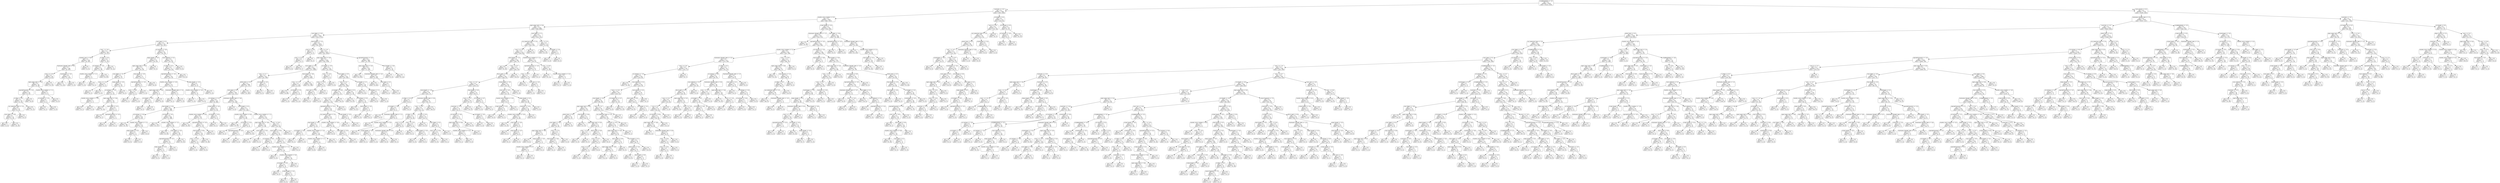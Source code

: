 digraph Tree {
node [shape=box, style="rounded", color="black", fontname="helvetica"] ;
edge [fontname="helvetica"] ;
0 [label="scriptBodyRatio <= -0.1\ngini = 0.5\nsamples = 6550\nvalue = [5122, 5165]"] ;
1 [label="numLinks <= -0.3\ngini = 0.3\nsamples = 2780\nvalue = [784, 3500]"] ;
0 -> 1 [labeldistance=2.5, labelangle=45, headlabel="True"] ;
2 [label="months_since_creation <= 0.3\ngini = 0.3\nsamples = 2667\nvalue = [664, 3435]"] ;
1 -> 2 ;
3 [label="open_page_rank <= 0.0\ngini = 0.2\nsamples = 2126\nvalue = [348, 2895]"] ;
2 -> 3 ;
4 [label="num_digits <= -0.5\ngini = 0.1\nsamples = 1894\nvalue = [126, 2774]"] ;
3 -> 4 ;
5 [label="num_www <= 0.1\ngini = 0.3\nsamples = 215\nvalue = [61, 267]"] ;
4 -> 5 ;
6 [label="num_- <= -0.2\ngini = 0.1\nsamples = 161\nvalue = [9, 237]"] ;
5 -> 6 ;
7 [label="contains_port <= 10.5\ngini = 0.1\nsamples = 130\nvalue = [8, 195]"] ;
6 -> 7 ;
8 [label="hostname_2length_ratio <= 0.5\ngini = 0.1\nsamples = 128\nvalue = [6, 195]"] ;
7 -> 8 ;
9 [label="num_/ <= -0.4\ngini = 0.1\nsamples = 56\nvalue = [5, 81]"] ;
8 -> 9 ;
10 [label="open_page_rank <= -0.4\ngini = 0.2\nsamples = 34\nvalue = [5, 48]"] ;
9 -> 10 ;
11 [label="specialCharacters <= -0.3\ngini = 0.1\nsamples = 29\nvalue = [2, 43]"] ;
10 -> 11 ;
12 [label="is_https <= 0.2\ngini = 0.1\nsamples = 24\nvalue = [2, 35]"] ;
11 -> 12 ;
13 [label="sus_extension_type <= 1.9\ngini = 0.1\nsamples = 15\nvalue = [2, 24]"] ;
12 -> 13 ;
14 [label="num_digits <= -0.8\ngini = 0.2\nsamples = 12\nvalue = [2, 19]"] ;
13 -> 14 ;
15 [label="gini = 0.0\nsamples = 1\nvalue = [2, 0]"] ;
14 -> 15 ;
16 [label="gini = 0.0\nsamples = 11\nvalue = [0, 19]"] ;
14 -> 16 ;
17 [label="gini = 0.0\nsamples = 3\nvalue = [0, 5]"] ;
13 -> 17 ;
18 [label="gini = 0.0\nsamples = 9\nvalue = [0, 11]"] ;
12 -> 18 ;
19 [label="gini = 0.0\nsamples = 5\nvalue = [0, 8]"] ;
11 -> 19 ;
20 [label="months_since_creation <= -1.1\ngini = 0.5\nsamples = 5\nvalue = [3, 5]"] ;
10 -> 20 ;
21 [label="url_entropy <= -1.9\ngini = 0.4\nsamples = 3\nvalue = [3, 1]"] ;
20 -> 21 ;
22 [label="gini = 0.0\nsamples = 1\nvalue = [0, 1]"] ;
21 -> 22 ;
23 [label="gini = 0.0\nsamples = 2\nvalue = [3, 0]"] ;
21 -> 23 ;
24 [label="gini = 0.0\nsamples = 2\nvalue = [0, 4]"] ;
20 -> 24 ;
25 [label="gini = 0.0\nsamples = 22\nvalue = [0, 33]"] ;
9 -> 25 ;
26 [label="numImages <= -0.2\ngini = 0.0\nsamples = 72\nvalue = [1, 114]"] ;
8 -> 26 ;
27 [label="gini = 0.0\nsamples = 71\nvalue = [0, 114]"] ;
26 -> 27 ;
28 [label="gini = 0.0\nsamples = 1\nvalue = [1, 0]"] ;
26 -> 28 ;
29 [label="gini = 0.0\nsamples = 2\nvalue = [2, 0]"] ;
7 -> 29 ;
30 [label="is_https <= 0.2\ngini = 0.0\nsamples = 31\nvalue = [1, 42]"] ;
6 -> 30 ;
31 [label="url_entropy <= -1.0\ngini = 0.1\nsamples = 22\nvalue = [1, 30]"] ;
30 -> 31 ;
32 [label="months_since_creation <= -1.1\ngini = 0.5\nsamples = 2\nvalue = [1, 1]"] ;
31 -> 32 ;
33 [label="gini = 0.0\nsamples = 1\nvalue = [1, 0]"] ;
32 -> 33 ;
34 [label="gini = 0.0\nsamples = 1\nvalue = [0, 1]"] ;
32 -> 34 ;
35 [label="gini = 0.0\nsamples = 20\nvalue = [0, 29]"] ;
31 -> 35 ;
36 [label="gini = 0.0\nsamples = 9\nvalue = [0, 12]"] ;
30 -> 36 ;
37 [label="url_entropy <= -0.4\ngini = 0.5\nsamples = 54\nvalue = [52, 30]"] ;
5 -> 37 ;
38 [label="body_length <= -0.3\ngini = 0.5\nsamples = 25\nvalue = [19, 20]"] ;
37 -> 38 ;
39 [label="open_page_rank <= -0.4\ngini = 0.5\nsamples = 24\nvalue = [19, 18]"] ;
38 -> 39 ;
40 [label="num_digits <= -0.7\ngini = 0.3\nsamples = 15\nvalue = [4, 17]"] ;
39 -> 40 ;
41 [label="num_/ <= -1.0\ngini = 0.5\nsamples = 2\nvalue = [2, 2]"] ;
40 -> 41 ;
42 [label="gini = 0.0\nsamples = 1\nvalue = [0, 2]"] ;
41 -> 42 ;
43 [label="gini = 0.0\nsamples = 1\nvalue = [2, 0]"] ;
41 -> 43 ;
44 [label="body_length <= -0.4\ngini = 0.2\nsamples = 13\nvalue = [2, 15]"] ;
40 -> 44 ;
45 [label="url_entropy <= -1.0\ngini = 0.2\nsamples = 12\nvalue = [2, 13]"] ;
44 -> 45 ;
46 [label="months_since_creation <= -0.9\ngini = 0.5\nsamples = 2\nvalue = [1, 1]"] ;
45 -> 46 ;
47 [label="gini = 0.0\nsamples = 1\nvalue = [0, 1]"] ;
46 -> 47 ;
48 [label="gini = 0.0\nsamples = 1\nvalue = [1, 0]"] ;
46 -> 48 ;
49 [label="open_page_rank <= -0.8\ngini = 0.1\nsamples = 10\nvalue = [1, 12]"] ;
45 -> 49 ;
50 [label="gini = 0.0\nsamples = 7\nvalue = [0, 10]"] ;
49 -> 50 ;
51 [label="num_digits <= -0.7\ngini = 0.4\nsamples = 3\nvalue = [1, 2]"] ;
49 -> 51 ;
52 [label="gini = 0.0\nsamples = 1\nvalue = [0, 1]"] ;
51 -> 52 ;
53 [label="specialCharacters <= -0.3\ngini = 0.5\nsamples = 2\nvalue = [1, 1]"] ;
51 -> 53 ;
54 [label="gini = 0.0\nsamples = 1\nvalue = [1, 0]"] ;
53 -> 54 ;
55 [label="gini = 0.0\nsamples = 1\nvalue = [0, 1]"] ;
53 -> 55 ;
56 [label="gini = 0.0\nsamples = 1\nvalue = [0, 2]"] ;
44 -> 56 ;
57 [label="host_length <= -0.5\ngini = 0.1\nsamples = 9\nvalue = [15, 1]"] ;
39 -> 57 ;
58 [label="specialCharacters <= -0.3\ngini = 0.2\nsamples = 4\nvalue = [9, 1]"] ;
57 -> 58 ;
59 [label="num_. <= 0.0\ngini = 0.4\nsamples = 2\nvalue = [2, 1]"] ;
58 -> 59 ;
60 [label="gini = 0.0\nsamples = 1\nvalue = [0, 1]"] ;
59 -> 60 ;
61 [label="gini = 0.0\nsamples = 1\nvalue = [2, 0]"] ;
59 -> 61 ;
62 [label="gini = 0.0\nsamples = 2\nvalue = [7, 0]"] ;
58 -> 62 ;
63 [label="gini = 0.0\nsamples = 5\nvalue = [6, 0]"] ;
57 -> 63 ;
64 [label="gini = 0.0\nsamples = 1\nvalue = [0, 2]"] ;
38 -> 64 ;
65 [label="num_redirects <= 0.1\ngini = 0.4\nsamples = 29\nvalue = [33, 10]"] ;
37 -> 65 ;
66 [label="is_https <= 0.2\ngini = 0.4\nsamples = 27\nvalue = [29, 10]"] ;
65 -> 66 ;
67 [label="specialCharacters <= -0.3\ngini = 0.5\nsamples = 18\nvalue = [14, 10]"] ;
66 -> 67 ;
68 [label="months_since_creation <= -0.9\ngini = 0.4\nsamples = 14\nvalue = [12, 6]"] ;
67 -> 68 ;
69 [label="open_page_rank <= -0.6\ngini = 0.5\nsamples = 7\nvalue = [5, 5]"] ;
68 -> 69 ;
70 [label="url_length <= -0.6\ngini = 0.3\nsamples = 4\nvalue = [1, 5]"] ;
69 -> 70 ;
71 [label="gini = 0.0\nsamples = 3\nvalue = [0, 5]"] ;
70 -> 71 ;
72 [label="gini = 0.0\nsamples = 1\nvalue = [1, 0]"] ;
70 -> 72 ;
73 [label="gini = 0.0\nsamples = 3\nvalue = [4, 0]"] ;
69 -> 73 ;
74 [label="hostname_2length_ratio <= 1.0\ngini = 0.2\nsamples = 7\nvalue = [7, 1]"] ;
68 -> 74 ;
75 [label="gini = 0.0\nsamples = 1\nvalue = [0, 1]"] ;
74 -> 75 ;
76 [label="gini = 0.0\nsamples = 6\nvalue = [7, 0]"] ;
74 -> 76 ;
77 [label="body_length <= -0.3\ngini = 0.4\nsamples = 4\nvalue = [2, 4]"] ;
67 -> 77 ;
78 [label="months_since_creation <= -0.5\ngini = 0.3\nsamples = 3\nvalue = [1, 4]"] ;
77 -> 78 ;
79 [label="gini = 0.0\nsamples = 1\nvalue = [1, 0]"] ;
78 -> 79 ;
80 [label="gini = 0.0\nsamples = 2\nvalue = [0, 4]"] ;
78 -> 80 ;
81 [label="gini = 0.0\nsamples = 1\nvalue = [1, 0]"] ;
77 -> 81 ;
82 [label="gini = 0.0\nsamples = 9\nvalue = [15, 0]"] ;
66 -> 82 ;
83 [label="gini = 0.0\nsamples = 2\nvalue = [4, 0]"] ;
65 -> 83 ;
84 [label="host_length <= -1.2\ngini = 0.0\nsamples = 1679\nvalue = [65, 2507]"] ;
4 -> 84 ;
85 [label="num_& <= 2.8\ngini = 0.5\nsamples = 4\nvalue = [3, 3]"] ;
84 -> 85 ;
86 [label="num_= <= 0.7\ngini = 0.4\nsamples = 3\nvalue = [3, 1]"] ;
85 -> 86 ;
87 [label="gini = 0.0\nsamples = 2\nvalue = [3, 0]"] ;
86 -> 87 ;
88 [label="gini = 0.0\nsamples = 1\nvalue = [0, 1]"] ;
86 -> 88 ;
89 [label="gini = 0.0\nsamples = 1\nvalue = [0, 2]"] ;
85 -> 89 ;
90 [label="num_? <= 1.0\ngini = 0.0\nsamples = 1675\nvalue = [62, 2504]"] ;
84 -> 90 ;
91 [label="open_page_rank <= -0.4\ngini = 0.1\nsamples = 1195\nvalue = [58, 1748]"] ;
90 -> 91 ;
92 [label="num_digits <= -0.1\ngini = 0.0\nsamples = 1064\nvalue = [27, 1586]"] ;
91 -> 92 ;
93 [label="num_ <= 1.1\ngini = 0.1\nsamples = 511\nvalue = [24, 740]"] ;
92 -> 93 ;
94 [label="phish_hints <= 0.3\ngini = 0.1\nsamples = 508\nvalue = [21, 737]"] ;
93 -> 94 ;
95 [label="num_www <= 0.1\ngini = 0.1\nsamples = 393\nvalue = [21, 572]"] ;
94 -> 95 ;
96 [label="url_entropy <= 1.4\ngini = 0.0\nsamples = 317\nvalue = [6, 466]"] ;
95 -> 96 ;
97 [label="host_length <= -0.5\ngini = 0.0\nsamples = 260\nvalue = [3, 390]"] ;
96 -> 97 ;
98 [label="url_entropy <= -0.0\ngini = 0.0\nsamples = 58\nvalue = [2, 82]"] ;
97 -> 98 ;
99 [label="gini = 0.0\nsamples = 48\nvalue = [0, 70]"] ;
98 -> 99 ;
100 [label="months_since_creation <= -1.1\ngini = 0.2\nsamples = 10\nvalue = [2, 12]"] ;
98 -> 100 ;
101 [label="body_length <= -0.3\ngini = 0.4\nsamples = 3\nvalue = [2, 4]"] ;
100 -> 101 ;
102 [label="gini = 0.0\nsamples = 2\nvalue = [0, 4]"] ;
101 -> 102 ;
103 [label="gini = 0.0\nsamples = 1\nvalue = [2, 0]"] ;
101 -> 103 ;
104 [label="gini = 0.0\nsamples = 7\nvalue = [0, 8]"] ;
100 -> 104 ;
105 [label="url_length <= -0.3\ngini = 0.0\nsamples = 202\nvalue = [1, 308]"] ;
97 -> 105 ;
106 [label="gini = 0.0\nsamples = 141\nvalue = [0, 217]"] ;
105 -> 106 ;
107 [label="months_since_creation <= -1.1\ngini = 0.0\nsamples = 61\nvalue = [1, 91]"] ;
105 -> 107 ;
108 [label="gini = 0.0\nsamples = 33\nvalue = [0, 50]"] ;
107 -> 108 ;
109 [label="num_digits <= -0.3\ngini = 0.0\nsamples = 28\nvalue = [1, 41]"] ;
107 -> 109 ;
110 [label="specialCharacters <= -0.3\ngini = 0.2\nsamples = 8\nvalue = [1, 9]"] ;
109 -> 110 ;
111 [label="body_length <= -0.3\ngini = 0.3\nsamples = 5\nvalue = [1, 5]"] ;
110 -> 111 ;
112 [label="gini = 0.0\nsamples = 4\nvalue = [0, 5]"] ;
111 -> 112 ;
113 [label="gini = 0.0\nsamples = 1\nvalue = [1, 0]"] ;
111 -> 113 ;
114 [label="gini = 0.0\nsamples = 3\nvalue = [0, 4]"] ;
110 -> 114 ;
115 [label="gini = 0.0\nsamples = 20\nvalue = [0, 32]"] ;
109 -> 115 ;
116 [label="script_length <= -0.2\ngini = 0.1\nsamples = 57\nvalue = [3, 76]"] ;
96 -> 116 ;
117 [label="months_since_creation <= -0.9\ngini = 0.0\nsamples = 55\nvalue = [1, 75]"] ;
116 -> 117 ;
118 [label="gini = 0.0\nsamples = 32\nvalue = [0, 44]"] ;
117 -> 118 ;
119 [label="specialCharacters <= -0.3\ngini = 0.1\nsamples = 23\nvalue = [1, 31]"] ;
117 -> 119 ;
120 [label="host_length <= 0.8\ngini = 0.1\nsamples = 16\nvalue = [1, 22]"] ;
119 -> 120 ;
121 [label="num_- <= -0.2\ngini = 0.3\nsamples = 3\nvalue = [1, 4]"] ;
120 -> 121 ;
122 [label="gini = 0.0\nsamples = 1\nvalue = [1, 0]"] ;
121 -> 122 ;
123 [label="gini = 0.0\nsamples = 2\nvalue = [0, 4]"] ;
121 -> 123 ;
124 [label="gini = 0.0\nsamples = 13\nvalue = [0, 18]"] ;
120 -> 124 ;
125 [label="gini = 0.0\nsamples = 7\nvalue = [0, 9]"] ;
119 -> 125 ;
126 [label="url_length <= -0.3\ngini = 0.4\nsamples = 2\nvalue = [2, 1]"] ;
116 -> 126 ;
127 [label="gini = 0.0\nsamples = 1\nvalue = [0, 1]"] ;
126 -> 127 ;
128 [label="gini = 0.0\nsamples = 1\nvalue = [2, 0]"] ;
126 -> 128 ;
129 [label="hostname_2length_ratio <= -0.6\ngini = 0.2\nsamples = 76\nvalue = [15, 106]"] ;
95 -> 129 ;
130 [label="gini = 0.0\nsamples = 1\nvalue = [2, 0]"] ;
129 -> 130 ;
131 [label="host_length <= 0.1\ngini = 0.2\nsamples = 75\nvalue = [13, 106]"] ;
129 -> 131 ;
132 [label="months_since_creation <= 0.0\ngini = 0.1\nsamples = 33\nvalue = [2, 49]"] ;
131 -> 132 ;
133 [label="gini = 0.0\nsamples = 30\nvalue = [0, 45]"] ;
132 -> 133 ;
134 [label="url_length <= -0.3\ngini = 0.4\nsamples = 3\nvalue = [2, 4]"] ;
132 -> 134 ;
135 [label="gini = 0.0\nsamples = 1\nvalue = [0, 3]"] ;
134 -> 135 ;
136 [label="specialCharacters <= -0.3\ngini = 0.4\nsamples = 2\nvalue = [2, 1]"] ;
134 -> 136 ;
137 [label="gini = 0.0\nsamples = 1\nvalue = [0, 1]"] ;
136 -> 137 ;
138 [label="gini = 0.0\nsamples = 1\nvalue = [2, 0]"] ;
136 -> 138 ;
139 [label="months_since_creation <= -1.1\ngini = 0.3\nsamples = 42\nvalue = [11, 57]"] ;
131 -> 139 ;
140 [label="open_page_rank <= -0.8\ngini = 0.0\nsamples = 25\nvalue = [1, 38]"] ;
139 -> 140 ;
141 [label="gini = 0.0\nsamples = 21\nvalue = [0, 35]"] ;
140 -> 141 ;
142 [label="num_digits <= -0.5\ngini = 0.4\nsamples = 4\nvalue = [1, 3]"] ;
140 -> 142 ;
143 [label="gini = 0.0\nsamples = 1\nvalue = [1, 0]"] ;
142 -> 143 ;
144 [label="gini = 0.0\nsamples = 3\nvalue = [0, 3]"] ;
142 -> 144 ;
145 [label="num_. <= 0.0\ngini = 0.5\nsamples = 17\nvalue = [10, 19]"] ;
139 -> 145 ;
146 [label="num_digits <= -0.4\ngini = 0.5\nsamples = 15\nvalue = [10, 15]"] ;
145 -> 146 ;
147 [label="url_entropy <= 0.9\ngini = 0.3\nsamples = 6\nvalue = [8, 2]"] ;
146 -> 147 ;
148 [label="gini = 0.0\nsamples = 5\nvalue = [8, 0]"] ;
147 -> 148 ;
149 [label="gini = 0.0\nsamples = 1\nvalue = [0, 2]"] ;
147 -> 149 ;
150 [label="is_https <= 0.2\ngini = 0.2\nsamples = 9\nvalue = [2, 13]"] ;
146 -> 150 ;
151 [label="months_since_creation <= -1.1\ngini = 0.3\nsamples = 7\nvalue = [2, 10]"] ;
150 -> 151 ;
152 [label="gini = 0.0\nsamples = 1\nvalue = [1, 0]"] ;
151 -> 152 ;
153 [label="months_since_expired <= 5.8\ngini = 0.2\nsamples = 6\nvalue = [1, 10]"] ;
151 -> 153 ;
154 [label="url_length <= -0.3\ngini = 0.2\nsamples = 5\nvalue = [1, 9]"] ;
153 -> 154 ;
155 [label="gini = 0.0\nsamples = 2\nvalue = [0, 5]"] ;
154 -> 155 ;
156 [label="script_length <= -0.2\ngini = 0.3\nsamples = 3\nvalue = [1, 4]"] ;
154 -> 156 ;
157 [label="gini = 0.0\nsamples = 2\nvalue = [0, 4]"] ;
156 -> 157 ;
158 [label="gini = 0.0\nsamples = 1\nvalue = [1, 0]"] ;
156 -> 158 ;
159 [label="gini = 0.0\nsamples = 1\nvalue = [0, 1]"] ;
153 -> 159 ;
160 [label="gini = 0.0\nsamples = 2\nvalue = [0, 3]"] ;
150 -> 160 ;
161 [label="gini = 0.0\nsamples = 2\nvalue = [0, 4]"] ;
145 -> 161 ;
162 [label="gini = 0.0\nsamples = 115\nvalue = [0, 165]"] ;
94 -> 162 ;
163 [label="url_length <= -0.2\ngini = 0.5\nsamples = 3\nvalue = [3, 3]"] ;
93 -> 163 ;
164 [label="gini = 0.0\nsamples = 2\nvalue = [0, 3]"] ;
163 -> 164 ;
165 [label="gini = 0.0\nsamples = 1\nvalue = [3, 0]"] ;
163 -> 165 ;
166 [label="host_length <= -0.6\ngini = 0.0\nsamples = 553\nvalue = [3, 846]"] ;
92 -> 166 ;
167 [label="num_- <= 1.9\ngini = 0.1\nsamples = 70\nvalue = [3, 98]"] ;
166 -> 167 ;
168 [label="gini = 0.0\nsamples = 61\nvalue = [0, 86]"] ;
167 -> 168 ;
169 [label="url_length <= 1.0\ngini = 0.3\nsamples = 9\nvalue = [3, 12]"] ;
167 -> 169 ;
170 [label="gini = 0.0\nsamples = 2\nvalue = [3, 0]"] ;
169 -> 170 ;
171 [label="gini = 0.0\nsamples = 7\nvalue = [0, 12]"] ;
169 -> 171 ;
172 [label="gini = 0.0\nsamples = 483\nvalue = [0, 748]"] ;
166 -> 172 ;
173 [label="url_length <= -0.5\ngini = 0.3\nsamples = 131\nvalue = [31, 162]"] ;
91 -> 173 ;
174 [label="num_- <= -0.2\ngini = 0.5\nsamples = 7\nvalue = [7, 4]"] ;
173 -> 174 ;
175 [label="num_/ <= -0.4\ngini = 0.5\nsamples = 6\nvalue = [4, 4]"] ;
174 -> 175 ;
176 [label="num_com <= -0.4\ngini = 0.3\nsamples = 4\nvalue = [4, 1]"] ;
175 -> 176 ;
177 [label="gini = 0.0\nsamples = 1\nvalue = [0, 1]"] ;
176 -> 177 ;
178 [label="gini = 0.0\nsamples = 3\nvalue = [4, 0]"] ;
176 -> 178 ;
179 [label="gini = 0.0\nsamples = 2\nvalue = [0, 3]"] ;
175 -> 179 ;
180 [label="gini = 0.0\nsamples = 1\nvalue = [3, 0]"] ;
174 -> 180 ;
181 [label="num_digits <= 0.3\ngini = 0.2\nsamples = 124\nvalue = [24, 158]"] ;
173 -> 181 ;
182 [label="num_/ <= 0.1\ngini = 0.3\nsamples = 90\nvalue = [22, 109]"] ;
181 -> 182 ;
183 [label="url_length <= -0.0\ngini = 0.5\nsamples = 37\nvalue = [21, 33]"] ;
182 -> 183 ;
184 [label="num_ <= 0.2\ngini = 0.4\nsamples = 31\nvalue = [11, 33]"] ;
183 -> 184 ;
185 [label="specialCharacters <= -0.3\ngini = 0.3\nsamples = 28\nvalue = [7, 33]"] ;
184 -> 185 ;
186 [label="sus_extension_type <= 1.9\ngini = 0.2\nsamples = 26\nvalue = [5, 31]"] ;
185 -> 186 ;
187 [label="host_length <= -0.7\ngini = 0.2\nsamples = 17\nvalue = [2, 21]"] ;
186 -> 187 ;
188 [label="url_length <= -0.4\ngini = 0.5\nsamples = 2\nvalue = [1, 1]"] ;
187 -> 188 ;
189 [label="gini = 0.0\nsamples = 1\nvalue = [0, 1]"] ;
188 -> 189 ;
190 [label="gini = 0.0\nsamples = 1\nvalue = [1, 0]"] ;
188 -> 190 ;
191 [label="months_since_creation <= -1.0\ngini = 0.1\nsamples = 15\nvalue = [1, 20]"] ;
187 -> 191 ;
192 [label="months_since_creation <= -1.1\ngini = 0.2\nsamples = 7\nvalue = [1, 8]"] ;
191 -> 192 ;
193 [label="gini = 0.0\nsamples = 6\nvalue = [0, 8]"] ;
192 -> 193 ;
194 [label="gini = 0.0\nsamples = 1\nvalue = [1, 0]"] ;
192 -> 194 ;
195 [label="gini = 0.0\nsamples = 8\nvalue = [0, 12]"] ;
191 -> 195 ;
196 [label="months_since_creation <= -0.0\ngini = 0.4\nsamples = 9\nvalue = [3, 10]"] ;
186 -> 196 ;
197 [label="gini = 0.0\nsamples = 6\nvalue = [0, 9]"] ;
196 -> 197 ;
198 [label="num_digits <= -0.5\ngini = 0.4\nsamples = 3\nvalue = [3, 1]"] ;
196 -> 198 ;
199 [label="gini = 0.0\nsamples = 1\nvalue = [0, 1]"] ;
198 -> 199 ;
200 [label="gini = 0.0\nsamples = 2\nvalue = [3, 0]"] ;
198 -> 200 ;
201 [label="script_length <= -0.2\ngini = 0.5\nsamples = 2\nvalue = [2, 2]"] ;
185 -> 201 ;
202 [label="gini = 0.0\nsamples = 1\nvalue = [2, 0]"] ;
201 -> 202 ;
203 [label="gini = 0.0\nsamples = 1\nvalue = [0, 2]"] ;
201 -> 203 ;
204 [label="gini = 0.0\nsamples = 3\nvalue = [4, 0]"] ;
184 -> 204 ;
205 [label="gini = 0.0\nsamples = 6\nvalue = [10, 0]"] ;
183 -> 205 ;
206 [label="num_www <= 0.1\ngini = 0.0\nsamples = 53\nvalue = [1, 76]"] ;
182 -> 206 ;
207 [label="gini = 0.0\nsamples = 36\nvalue = [0, 53]"] ;
206 -> 207 ;
208 [label="url_entropy <= 0.3\ngini = 0.1\nsamples = 17\nvalue = [1, 23]"] ;
206 -> 208 ;
209 [label="gini = 0.0\nsamples = 15\nvalue = [0, 21]"] ;
208 -> 209 ;
210 [label="host_length <= -0.2\ngini = 0.4\nsamples = 2\nvalue = [1, 2]"] ;
208 -> 210 ;
211 [label="gini = 0.0\nsamples = 1\nvalue = [1, 0]"] ;
210 -> 211 ;
212 [label="gini = 0.0\nsamples = 1\nvalue = [0, 2]"] ;
210 -> 212 ;
213 [label="url_length <= 1.1\ngini = 0.1\nsamples = 34\nvalue = [2, 49]"] ;
181 -> 213 ;
214 [label="gini = 0.0\nsamples = 27\nvalue = [0, 43]"] ;
213 -> 214 ;
215 [label="url_entropy <= 1.1\ngini = 0.4\nsamples = 7\nvalue = [2, 6]"] ;
213 -> 215 ;
216 [label="gini = 0.0\nsamples = 6\nvalue = [0, 6]"] ;
215 -> 216 ;
217 [label="gini = 0.0\nsamples = 1\nvalue = [2, 0]"] ;
215 -> 217 ;
218 [label="specialCharacters <= -0.3\ngini = 0.0\nsamples = 480\nvalue = [4, 756]"] ;
90 -> 218 ;
219 [label="open_page_rank <= -0.4\ngini = 0.0\nsamples = 472\nvalue = [1, 746]"] ;
218 -> 219 ;
220 [label="gini = 0.0\nsamples = 427\nvalue = [0, 678]"] ;
219 -> 220 ;
221 [label="hostname_2length_ratio <= -0.2\ngini = 0.0\nsamples = 45\nvalue = [1, 68]"] ;
219 -> 221 ;
222 [label="gini = 0.0\nsamples = 43\nvalue = [0, 66]"] ;
221 -> 222 ;
223 [label="num_www <= 0.1\ngini = 0.4\nsamples = 2\nvalue = [1, 2]"] ;
221 -> 223 ;
224 [label="gini = 0.0\nsamples = 1\nvalue = [0, 2]"] ;
223 -> 224 ;
225 [label="gini = 0.0\nsamples = 1\nvalue = [1, 0]"] ;
223 -> 225 ;
226 [label="url_length <= -0.0\ngini = 0.4\nsamples = 8\nvalue = [3, 10]"] ;
218 -> 226 ;
227 [label="gini = 0.0\nsamples = 1\nvalue = [3, 0]"] ;
226 -> 227 ;
228 [label="gini = 0.0\nsamples = 7\nvalue = [0, 10]"] ;
226 -> 228 ;
229 [label="num_digits <= 1.1\ngini = 0.5\nsamples = 232\nvalue = [222, 121]"] ;
3 -> 229 ;
230 [label="sus_extension_type <= 1.9\ngini = 0.4\nsamples = 219\nvalue = [220, 105]"] ;
229 -> 230 ;
231 [label="num_? <= 1.0\ngini = 0.4\nsamples = 213\nvalue = [220, 96]"] ;
230 -> 231 ;
232 [label="host_length <= -1.2\ngini = 0.4\nsamples = 189\nvalue = [202, 74]"] ;
231 -> 232 ;
233 [label="gini = 0.0\nsamples = 14\nvalue = [0, 20]"] ;
232 -> 233 ;
234 [label="num_- <= 0.7\ngini = 0.3\nsamples = 175\nvalue = [202, 54]"] ;
232 -> 234 ;
235 [label="tld_in_path <= 0.9\ngini = 0.4\nsamples = 154\nvalue = [166, 54]"] ;
234 -> 235 ;
236 [label="num_- <= -0.2\ngini = 0.2\nsamples = 118\nvalue = [150, 21]"] ;
235 -> 236 ;
237 [label="host_length <= -1.0\ngini = 0.2\nsamples = 85\nvalue = [101, 17]"] ;
236 -> 237 ;
238 [label="is_https <= 0.2\ngini = 0.5\nsamples = 9\nvalue = [9, 6]"] ;
237 -> 238 ;
239 [label="url_length <= -0.8\ngini = 0.4\nsamples = 7\nvalue = [9, 3]"] ;
238 -> 239 ;
240 [label="gini = 0.0\nsamples = 2\nvalue = [4, 0]"] ;
239 -> 240 ;
241 [label="hostname_2length_ratio <= -1.1\ngini = 0.5\nsamples = 5\nvalue = [5, 3]"] ;
239 -> 241 ;
242 [label="gini = 0.0\nsamples = 2\nvalue = [4, 0]"] ;
241 -> 242 ;
243 [label="months_since_creation <= -0.5\ngini = 0.4\nsamples = 3\nvalue = [1, 3]"] ;
241 -> 243 ;
244 [label="gini = 0.0\nsamples = 1\nvalue = [0, 2]"] ;
243 -> 244 ;
245 [label="script_length <= -0.2\ngini = 0.5\nsamples = 2\nvalue = [1, 1]"] ;
243 -> 245 ;
246 [label="gini = 0.0\nsamples = 1\nvalue = [0, 1]"] ;
245 -> 246 ;
247 [label="gini = 0.0\nsamples = 1\nvalue = [1, 0]"] ;
245 -> 247 ;
248 [label="gini = 0.0\nsamples = 2\nvalue = [0, 3]"] ;
238 -> 248 ;
249 [label="hostname_2length_ratio <= 0.6\ngini = 0.2\nsamples = 76\nvalue = [92, 11]"] ;
237 -> 249 ;
250 [label="num_. <= 0.0\ngini = 0.4\nsamples = 35\nvalue = [32, 11]"] ;
249 -> 250 ;
251 [label="is_https <= 0.2\ngini = 0.5\nsamples = 15\nvalue = [8, 10]"] ;
250 -> 251 ;
252 [label="num_/ <= 0.4\ngini = 0.4\nsamples = 8\nvalue = [6, 2]"] ;
251 -> 252 ;
253 [label="hostname_2length_ratio <= 0.5\ngini = 0.2\nsamples = 7\nvalue = [6, 1]"] ;
252 -> 253 ;
254 [label="gini = 0.0\nsamples = 6\nvalue = [6, 0]"] ;
253 -> 254 ;
255 [label="gini = 0.0\nsamples = 1\nvalue = [0, 1]"] ;
253 -> 255 ;
256 [label="gini = 0.0\nsamples = 1\nvalue = [0, 1]"] ;
252 -> 256 ;
257 [label="num_. <= -0.7\ngini = 0.3\nsamples = 7\nvalue = [2, 8]"] ;
251 -> 257 ;
258 [label="gini = 0.0\nsamples = 3\nvalue = [0, 3]"] ;
257 -> 258 ;
259 [label="body_length <= -0.3\ngini = 0.4\nsamples = 4\nvalue = [2, 5]"] ;
257 -> 259 ;
260 [label="gini = 0.0\nsamples = 2\nvalue = [2, 0]"] ;
259 -> 260 ;
261 [label="gini = 0.0\nsamples = 2\nvalue = [0, 5]"] ;
259 -> 261 ;
262 [label="is_https <= 0.2\ngini = 0.1\nsamples = 20\nvalue = [24, 1]"] ;
250 -> 262 ;
263 [label="gini = 0.0\nsamples = 12\nvalue = [15, 0]"] ;
262 -> 263 ;
264 [label="num_digits <= 0.1\ngini = 0.2\nsamples = 8\nvalue = [9, 1]"] ;
262 -> 264 ;
265 [label="num_com <= -0.4\ngini = 0.4\nsamples = 3\nvalue = [2, 1]"] ;
264 -> 265 ;
266 [label="gini = 0.0\nsamples = 2\nvalue = [2, 0]"] ;
265 -> 266 ;
267 [label="gini = 0.0\nsamples = 1\nvalue = [0, 1]"] ;
265 -> 267 ;
268 [label="gini = 0.0\nsamples = 5\nvalue = [7, 0]"] ;
264 -> 268 ;
269 [label="gini = 0.0\nsamples = 41\nvalue = [60, 0]"] ;
249 -> 269 ;
270 [label="host_length <= 0.4\ngini = 0.1\nsamples = 33\nvalue = [49, 4]"] ;
236 -> 270 ;
271 [label="num_/ <= 0.7\ngini = 0.1\nsamples = 29\nvalue = [47, 2]"] ;
270 -> 271 ;
272 [label="numLinks <= -0.4\ngini = 0.1\nsamples = 19\nvalue = [32, 2]"] ;
271 -> 272 ;
273 [label="url_entropy <= -0.6\ngini = 0.1\nsamples = 17\nvalue = [31, 1]"] ;
272 -> 273 ;
274 [label="open_page_rank <= 0.8\ngini = 0.2\nsamples = 6\nvalue = [9, 1]"] ;
273 -> 274 ;
275 [label="months_since_creation <= -0.3\ngini = 0.3\nsamples = 4\nvalue = [5, 1]"] ;
274 -> 275 ;
276 [label="gini = 0.0\nsamples = 1\nvalue = [0, 1]"] ;
275 -> 276 ;
277 [label="gini = 0.0\nsamples = 3\nvalue = [5, 0]"] ;
275 -> 277 ;
278 [label="gini = 0.0\nsamples = 2\nvalue = [4, 0]"] ;
274 -> 278 ;
279 [label="gini = 0.0\nsamples = 11\nvalue = [22, 0]"] ;
273 -> 279 ;
280 [label="url_length <= -0.4\ngini = 0.5\nsamples = 2\nvalue = [1, 1]"] ;
272 -> 280 ;
281 [label="gini = 0.0\nsamples = 1\nvalue = [1, 0]"] ;
280 -> 281 ;
282 [label="gini = 0.0\nsamples = 1\nvalue = [0, 1]"] ;
280 -> 282 ;
283 [label="gini = 0.0\nsamples = 10\nvalue = [15, 0]"] ;
271 -> 283 ;
284 [label="url_entropy <= 0.7\ngini = 0.5\nsamples = 4\nvalue = [2, 2]"] ;
270 -> 284 ;
285 [label="gini = 0.0\nsamples = 2\nvalue = [2, 0]"] ;
284 -> 285 ;
286 [label="gini = 0.0\nsamples = 2\nvalue = [0, 2]"] ;
284 -> 286 ;
287 [label="script_length <= -0.2\ngini = 0.4\nsamples = 36\nvalue = [16, 33]"] ;
235 -> 287 ;
288 [label="num_com <= -0.4\ngini = 0.4\nsamples = 35\nvalue = [15, 33]"] ;
287 -> 288 ;
289 [label="months_since_creation <= -0.9\ngini = 0.4\nsamples = 10\nvalue = [9, 3]"] ;
288 -> 289 ;
290 [label="script_length <= -0.2\ngini = 0.2\nsamples = 8\nvalue = [9, 1]"] ;
289 -> 290 ;
291 [label="gini = 0.0\nsamples = 7\nvalue = [9, 0]"] ;
290 -> 291 ;
292 [label="gini = 0.0\nsamples = 1\nvalue = [0, 1]"] ;
290 -> 292 ;
293 [label="gini = 0.0\nsamples = 2\nvalue = [0, 2]"] ;
289 -> 293 ;
294 [label="body_length <= 0.3\ngini = 0.3\nsamples = 25\nvalue = [6, 30]"] ;
288 -> 294 ;
295 [label="numLinks <= -0.4\ngini = 0.2\nsamples = 24\nvalue = [4, 30]"] ;
294 -> 295 ;
296 [label="months_since_creation <= -0.0\ngini = 0.2\nsamples = 21\nvalue = [4, 26]"] ;
295 -> 296 ;
297 [label="gini = 0.0\nsamples = 15\nvalue = [0, 23]"] ;
296 -> 297 ;
298 [label="num_digits <= -0.4\ngini = 0.5\nsamples = 6\nvalue = [4, 3]"] ;
296 -> 298 ;
299 [label="gini = 0.0\nsamples = 1\nvalue = [0, 1]"] ;
298 -> 299 ;
300 [label="host_length <= -0.7\ngini = 0.4\nsamples = 5\nvalue = [4, 2]"] ;
298 -> 300 ;
301 [label="gini = 0.0\nsamples = 2\nvalue = [0, 2]"] ;
300 -> 301 ;
302 [label="gini = 0.0\nsamples = 3\nvalue = [4, 0]"] ;
300 -> 302 ;
303 [label="gini = 0.0\nsamples = 3\nvalue = [0, 4]"] ;
295 -> 303 ;
304 [label="gini = 0.0\nsamples = 1\nvalue = [2, 0]"] ;
294 -> 304 ;
305 [label="gini = 0.0\nsamples = 1\nvalue = [1, 0]"] ;
287 -> 305 ;
306 [label="gini = 0.0\nsamples = 21\nvalue = [36, 0]"] ;
234 -> 306 ;
307 [label="months_since_creation <= -1.2\ngini = 0.5\nsamples = 24\nvalue = [18, 22]"] ;
231 -> 307 ;
308 [label="specialCharacters <= -0.3\ngini = 0.2\nsamples = 12\nvalue = [17, 2]"] ;
307 -> 308 ;
309 [label="num_- <= 0.7\ngini = 0.1\nsamples = 11\nvalue = [17, 1]"] ;
308 -> 309 ;
310 [label="gini = 0.0\nsamples = 9\nvalue = [16, 0]"] ;
309 -> 310 ;
311 [label="num_com <= -0.4\ngini = 0.5\nsamples = 2\nvalue = [1, 1]"] ;
309 -> 311 ;
312 [label="gini = 0.0\nsamples = 1\nvalue = [1, 0]"] ;
311 -> 312 ;
313 [label="gini = 0.0\nsamples = 1\nvalue = [0, 1]"] ;
311 -> 313 ;
314 [label="gini = 0.0\nsamples = 1\nvalue = [0, 1]"] ;
308 -> 314 ;
315 [label="num_. <= 0.0\ngini = 0.1\nsamples = 12\nvalue = [1, 20]"] ;
307 -> 315 ;
316 [label="gini = 0.0\nsamples = 7\nvalue = [0, 13]"] ;
315 -> 316 ;
317 [label="months_since_creation <= -0.1\ngini = 0.2\nsamples = 5\nvalue = [1, 7]"] ;
315 -> 317 ;
318 [label="gini = 0.0\nsamples = 4\nvalue = [0, 7]"] ;
317 -> 318 ;
319 [label="gini = 0.0\nsamples = 1\nvalue = [1, 0]"] ;
317 -> 319 ;
320 [label="gini = 0.0\nsamples = 6\nvalue = [0, 9]"] ;
230 -> 320 ;
321 [label="num_- <= 2.4\ngini = 0.2\nsamples = 13\nvalue = [2, 16]"] ;
229 -> 321 ;
322 [label="gini = 0.0\nsamples = 10\nvalue = [0, 14]"] ;
321 -> 322 ;
323 [label="url_length <= 1.9\ngini = 0.5\nsamples = 3\nvalue = [2, 2]"] ;
321 -> 323 ;
324 [label="gini = 0.0\nsamples = 1\nvalue = [2, 0]"] ;
323 -> 324 ;
325 [label="gini = 0.0\nsamples = 2\nvalue = [0, 2]"] ;
323 -> 325 ;
326 [label="script_length <= -0.2\ngini = 0.5\nsamples = 541\nvalue = [316, 540]"] ;
2 -> 326 ;
327 [label="hostname_2length_ratio <= -1.7\ngini = 0.5\nsamples = 443\nvalue = [310, 372]"] ;
326 -> 327 ;
328 [label="gini = 0.0\nsamples = 15\nvalue = [0, 26]"] ;
327 -> 328 ;
329 [label="specialCharacters <= -0.3\ngini = 0.5\nsamples = 428\nvalue = [310, 346]"] ;
327 -> 329 ;
330 [label="months_since_creation <= 1.4\ngini = 0.5\nsamples = 282\nvalue = [261, 168]"] ;
329 -> 330 ;
331 [label="hostname_2length_ratio <= -0.1\ngini = 0.5\nsamples = 212\nvalue = [175, 146]"] ;
330 -> 331 ;
332 [label="num_/ <= 2.8\ngini = 0.5\nsamples = 133\nvalue = [132, 71]"] ;
331 -> 332 ;
333 [label="url_entropy <= -1.9\ngini = 0.4\nsamples = 129\nvalue = [132, 64]"] ;
332 -> 333 ;
334 [label="gini = 0.0\nsamples = 6\nvalue = [0, 10]"] ;
333 -> 334 ;
335 [label="num_redirects <= 0.1\ngini = 0.4\nsamples = 123\nvalue = [132, 54]"] ;
333 -> 335 ;
336 [label="num_= <= 0.2\ngini = 0.4\nsamples = 107\nvalue = [103, 52]"] ;
335 -> 336 ;
337 [label="host_length <= -0.2\ngini = 0.4\nsamples = 92\nvalue = [99, 38]"] ;
336 -> 337 ;
338 [label="open_page_rank <= 0.0\ngini = 0.5\nsamples = 46\nvalue = [42, 27]"] ;
337 -> 338 ;
339 [label="phish_hints <= 0.3\ngini = 0.3\nsamples = 19\nvalue = [6, 23]"] ;
338 -> 339 ;
340 [label="num_digits <= -0.2\ngini = 0.5\nsamples = 11\nvalue = [6, 10]"] ;
339 -> 340 ;
341 [label="open_page_rank <= -0.6\ngini = 0.2\nsamples = 8\nvalue = [1, 9]"] ;
340 -> 341 ;
342 [label="gini = 0.0\nsamples = 5\nvalue = [0, 6]"] ;
341 -> 342 ;
343 [label="body_length <= -0.4\ngini = 0.4\nsamples = 3\nvalue = [1, 3]"] ;
341 -> 343 ;
344 [label="months_since_creation <= 0.7\ngini = 0.5\nsamples = 2\nvalue = [1, 1]"] ;
343 -> 344 ;
345 [label="gini = 0.0\nsamples = 1\nvalue = [0, 1]"] ;
344 -> 345 ;
346 [label="gini = 0.0\nsamples = 1\nvalue = [1, 0]"] ;
344 -> 346 ;
347 [label="gini = 0.0\nsamples = 1\nvalue = [0, 2]"] ;
343 -> 347 ;
348 [label="num_/ <= 2.3\ngini = 0.3\nsamples = 3\nvalue = [5, 1]"] ;
340 -> 348 ;
349 [label="host_length <= -0.6\ngini = 0.4\nsamples = 2\nvalue = [2, 1]"] ;
348 -> 349 ;
350 [label="gini = 0.0\nsamples = 1\nvalue = [0, 1]"] ;
349 -> 350 ;
351 [label="gini = 0.0\nsamples = 1\nvalue = [2, 0]"] ;
349 -> 351 ;
352 [label="gini = 0.0\nsamples = 1\nvalue = [3, 0]"] ;
348 -> 352 ;
353 [label="gini = 0.0\nsamples = 8\nvalue = [0, 13]"] ;
339 -> 353 ;
354 [label="host_length <= -0.6\ngini = 0.2\nsamples = 27\nvalue = [36, 4]"] ;
338 -> 354 ;
355 [label="gini = 0.0\nsamples = 12\nvalue = [17, 0]"] ;
354 -> 355 ;
356 [label="open_page_rank <= 0.4\ngini = 0.3\nsamples = 15\nvalue = [19, 4]"] ;
354 -> 356 ;
357 [label="num_. <= 0.0\ngini = 0.5\nsamples = 4\nvalue = [2, 3]"] ;
356 -> 357 ;
358 [label="gini = 0.0\nsamples = 2\nvalue = [2, 0]"] ;
357 -> 358 ;
359 [label="gini = 0.0\nsamples = 2\nvalue = [0, 3]"] ;
357 -> 359 ;
360 [label="tld_in_path <= 0.9\ngini = 0.1\nsamples = 11\nvalue = [17, 1]"] ;
356 -> 360 ;
361 [label="num_/ <= 0.7\ngini = 0.2\nsamples = 6\nvalue = [9, 1]"] ;
360 -> 361 ;
362 [label="num_/ <= 0.1\ngini = 0.5\nsamples = 2\nvalue = [1, 1]"] ;
361 -> 362 ;
363 [label="gini = 0.0\nsamples = 1\nvalue = [1, 0]"] ;
362 -> 363 ;
364 [label="gini = 0.0\nsamples = 1\nvalue = [0, 1]"] ;
362 -> 364 ;
365 [label="gini = 0.0\nsamples = 4\nvalue = [8, 0]"] ;
361 -> 365 ;
366 [label="gini = 0.0\nsamples = 5\nvalue = [8, 0]"] ;
360 -> 366 ;
367 [label="num_/ <= 2.3\ngini = 0.3\nsamples = 46\nvalue = [57, 11]"] ;
337 -> 367 ;
368 [label="sus_extension_type <= 1.9\ngini = 0.3\nsamples = 45\nvalue = [57, 10]"] ;
367 -> 368 ;
369 [label="numLinks <= -0.4\ngini = 0.2\nsamples = 42\nvalue = [57, 7]"] ;
368 -> 369 ;
370 [label="open_page_rank <= -0.4\ngini = 0.2\nsamples = 41\nvalue = [57, 6]"] ;
369 -> 370 ;
371 [label="tld_in_path <= 0.9\ngini = 0.4\nsamples = 11\nvalue = [12, 5]"] ;
370 -> 371 ;
372 [label="open_page_rank <= -0.8\ngini = 0.2\nsamples = 9\nvalue = [12, 2]"] ;
371 -> 372 ;
373 [label="gini = 0.0\nsamples = 7\nvalue = [12, 0]"] ;
372 -> 373 ;
374 [label="gini = 0.0\nsamples = 2\nvalue = [0, 2]"] ;
372 -> 374 ;
375 [label="gini = 0.0\nsamples = 2\nvalue = [0, 3]"] ;
371 -> 375 ;
376 [label="url_length <= 0.1\ngini = 0.0\nsamples = 30\nvalue = [45, 1]"] ;
370 -> 376 ;
377 [label="phish_hints <= 1.6\ngini = 0.1\nsamples = 15\nvalue = [21, 1]"] ;
376 -> 377 ;
378 [label="gini = 0.0\nsamples = 13\nvalue = [19, 0]"] ;
377 -> 378 ;
379 [label="tld_in_path <= 0.9\ngini = 0.4\nsamples = 2\nvalue = [2, 1]"] ;
377 -> 379 ;
380 [label="gini = 0.0\nsamples = 1\nvalue = [2, 0]"] ;
379 -> 380 ;
381 [label="gini = 0.0\nsamples = 1\nvalue = [0, 1]"] ;
379 -> 381 ;
382 [label="gini = 0.0\nsamples = 15\nvalue = [24, 0]"] ;
376 -> 382 ;
383 [label="gini = 0.0\nsamples = 1\nvalue = [0, 1]"] ;
369 -> 383 ;
384 [label="gini = 0.0\nsamples = 3\nvalue = [0, 3]"] ;
368 -> 384 ;
385 [label="gini = 0.0\nsamples = 1\nvalue = [0, 1]"] ;
367 -> 385 ;
386 [label="url_length_sus <= 0.7\ngini = 0.3\nsamples = 15\nvalue = [4, 14]"] ;
336 -> 386 ;
387 [label="gini = 0.0\nsamples = 3\nvalue = [4, 0]"] ;
386 -> 387 ;
388 [label="gini = 0.0\nsamples = 12\nvalue = [0, 14]"] ;
386 -> 388 ;
389 [label="num_params <= 0.2\ngini = 0.1\nsamples = 16\nvalue = [29, 2]"] ;
335 -> 389 ;
390 [label="tld_in_path <= 0.9\ngini = 0.1\nsamples = 15\nvalue = [29, 1]"] ;
389 -> 390 ;
391 [label="gini = 0.0\nsamples = 13\nvalue = [25, 0]"] ;
390 -> 391 ;
392 [label="url_length <= -0.1\ngini = 0.3\nsamples = 2\nvalue = [4, 1]"] ;
390 -> 392 ;
393 [label="gini = 0.0\nsamples = 1\nvalue = [0, 1]"] ;
392 -> 393 ;
394 [label="gini = 0.0\nsamples = 1\nvalue = [4, 0]"] ;
392 -> 394 ;
395 [label="gini = 0.0\nsamples = 1\nvalue = [0, 1]"] ;
389 -> 395 ;
396 [label="gini = 0.0\nsamples = 4\nvalue = [0, 7]"] ;
332 -> 396 ;
397 [label="is_https <= 0.2\ngini = 0.5\nsamples = 79\nvalue = [43, 75]"] ;
331 -> 397 ;
398 [label="url_entropy <= 0.6\ngini = 0.4\nsamples = 65\nvalue = [29, 70]"] ;
397 -> 398 ;
399 [label="num_redirects <= 0.1\ngini = 0.5\nsamples = 37\nvalue = [25, 34]"] ;
398 -> 399 ;
400 [label="tld_in_path <= 0.9\ngini = 0.5\nsamples = 34\nvalue = [20, 34]"] ;
399 -> 400 ;
401 [label="num_/ <= 0.1\ngini = 0.5\nsamples = 26\nvalue = [19, 22]"] ;
400 -> 401 ;
402 [label="is_ip <= 5.2\ngini = 0.5\nsamples = 25\nvalue = [18, 22]"] ;
401 -> 402 ;
403 [label="url_entropy <= 0.0\ngini = 0.5\nsamples = 22\nvalue = [18, 18]"] ;
402 -> 403 ;
404 [label="open_page_rank <= -0.8\ngini = 0.4\nsamples = 15\nvalue = [6, 18]"] ;
403 -> 404 ;
405 [label="gini = 0.0\nsamples = 7\nvalue = [0, 13]"] ;
404 -> 405 ;
406 [label="hostname_2length_ratio <= 0.9\ngini = 0.5\nsamples = 8\nvalue = [6, 5]"] ;
404 -> 406 ;
407 [label="num_. <= 0.0\ngini = 0.4\nsamples = 4\nvalue = [2, 5]"] ;
406 -> 407 ;
408 [label="num_/ <= -0.4\ngini = 0.5\nsamples = 3\nvalue = [2, 2]"] ;
407 -> 408 ;
409 [label="gini = 0.0\nsamples = 1\nvalue = [2, 0]"] ;
408 -> 409 ;
410 [label="gini = 0.0\nsamples = 2\nvalue = [0, 2]"] ;
408 -> 410 ;
411 [label="gini = 0.0\nsamples = 1\nvalue = [0, 3]"] ;
407 -> 411 ;
412 [label="gini = 0.0\nsamples = 4\nvalue = [4, 0]"] ;
406 -> 412 ;
413 [label="gini = 0.0\nsamples = 7\nvalue = [12, 0]"] ;
403 -> 413 ;
414 [label="gini = 0.0\nsamples = 3\nvalue = [0, 4]"] ;
402 -> 414 ;
415 [label="gini = 0.0\nsamples = 1\nvalue = [1, 0]"] ;
401 -> 415 ;
416 [label="open_page_rank <= 0.2\ngini = 0.1\nsamples = 8\nvalue = [1, 12]"] ;
400 -> 416 ;
417 [label="gini = 0.0\nsamples = 6\nvalue = [0, 10]"] ;
416 -> 417 ;
418 [label="num_? <= 1.0\ngini = 0.4\nsamples = 2\nvalue = [1, 2]"] ;
416 -> 418 ;
419 [label="gini = 0.0\nsamples = 1\nvalue = [1, 0]"] ;
418 -> 419 ;
420 [label="gini = 0.0\nsamples = 1\nvalue = [0, 2]"] ;
418 -> 420 ;
421 [label="gini = 0.0\nsamples = 3\nvalue = [5, 0]"] ;
399 -> 421 ;
422 [label="hostname_2length_ratio <= 0.6\ngini = 0.2\nsamples = 28\nvalue = [4, 36]"] ;
398 -> 422 ;
423 [label="num_- <= -0.2\ngini = 0.4\nsamples = 12\nvalue = [3, 10]"] ;
422 -> 423 ;
424 [label="url_length <= -0.3\ngini = 0.2\nsamples = 10\nvalue = [1, 10]"] ;
423 -> 424 ;
425 [label="url_length <= -0.4\ngini = 0.5\nsamples = 2\nvalue = [1, 1]"] ;
424 -> 425 ;
426 [label="gini = 0.0\nsamples = 1\nvalue = [0, 1]"] ;
425 -> 426 ;
427 [label="gini = 0.0\nsamples = 1\nvalue = [1, 0]"] ;
425 -> 427 ;
428 [label="gini = 0.0\nsamples = 8\nvalue = [0, 9]"] ;
424 -> 428 ;
429 [label="gini = 0.0\nsamples = 2\nvalue = [2, 0]"] ;
423 -> 429 ;
430 [label="open_page_rank <= -0.6\ngini = 0.1\nsamples = 16\nvalue = [1, 26]"] ;
422 -> 430 ;
431 [label="gini = 0.0\nsamples = 14\nvalue = [0, 25]"] ;
430 -> 431 ;
432 [label="num_/ <= -1.0\ngini = 0.5\nsamples = 2\nvalue = [1, 1]"] ;
430 -> 432 ;
433 [label="gini = 0.0\nsamples = 1\nvalue = [1, 0]"] ;
432 -> 433 ;
434 [label="gini = 0.0\nsamples = 1\nvalue = [0, 1]"] ;
432 -> 434 ;
435 [label="hostname_2length_ratio <= 1.5\ngini = 0.4\nsamples = 14\nvalue = [14, 5]"] ;
397 -> 435 ;
436 [label="num_www <= 0.1\ngini = 0.3\nsamples = 13\nvalue = [14, 3]"] ;
435 -> 436 ;
437 [label="gini = 0.0\nsamples = 2\nvalue = [0, 2]"] ;
436 -> 437 ;
438 [label="url_entropy <= -0.4\ngini = 0.1\nsamples = 11\nvalue = [14, 1]"] ;
436 -> 438 ;
439 [label="url_entropy <= -0.6\ngini = 0.3\nsamples = 3\nvalue = [5, 1]"] ;
438 -> 439 ;
440 [label="gini = 0.0\nsamples = 2\nvalue = [5, 0]"] ;
439 -> 440 ;
441 [label="gini = 0.0\nsamples = 1\nvalue = [0, 1]"] ;
439 -> 441 ;
442 [label="gini = 0.0\nsamples = 8\nvalue = [9, 0]"] ;
438 -> 442 ;
443 [label="gini = 0.0\nsamples = 1\nvalue = [0, 2]"] ;
435 -> 443 ;
444 [label="num_~ <= 6.0\ngini = 0.3\nsamples = 70\nvalue = [86, 22]"] ;
330 -> 444 ;
445 [label="open_page_rank <= -0.8\ngini = 0.3\nsamples = 67\nvalue = [86, 17]"] ;
444 -> 445 ;
446 [label="gini = 0.0\nsamples = 8\nvalue = [0, 13]"] ;
445 -> 446 ;
447 [label="num_params <= 1.2\ngini = 0.1\nsamples = 59\nvalue = [86, 4]"] ;
445 -> 447 ;
448 [label="is_https <= 0.2\ngini = 0.0\nsamples = 57\nvalue = [86, 2]"] ;
447 -> 448 ;
449 [label="sus_extension_type <= 1.9\ngini = 0.1\nsamples = 44\nvalue = [67, 2]"] ;
448 -> 449 ;
450 [label="gini = 0.0\nsamples = 42\nvalue = [66, 0]"] ;
449 -> 450 ;
451 [label="hostname_2length_ratio <= -0.3\ngini = 0.4\nsamples = 2\nvalue = [1, 2]"] ;
449 -> 451 ;
452 [label="gini = 0.0\nsamples = 1\nvalue = [0, 2]"] ;
451 -> 452 ;
453 [label="gini = 0.0\nsamples = 1\nvalue = [1, 0]"] ;
451 -> 453 ;
454 [label="gini = 0.0\nsamples = 13\nvalue = [19, 0]"] ;
448 -> 454 ;
455 [label="gini = 0.0\nsamples = 2\nvalue = [0, 2]"] ;
447 -> 455 ;
456 [label="gini = 0.0\nsamples = 3\nvalue = [0, 5]"] ;
444 -> 456 ;
457 [label="url_entropy <= -1.9\ngini = 0.3\nsamples = 146\nvalue = [49, 178]"] ;
329 -> 457 ;
458 [label="host_length <= -0.8\ngini = 0.2\nsamples = 5\nvalue = [6, 1]"] ;
457 -> 458 ;
459 [label="gini = 0.0\nsamples = 4\nvalue = [6, 0]"] ;
458 -> 459 ;
460 [label="gini = 0.0\nsamples = 1\nvalue = [0, 1]"] ;
458 -> 460 ;
461 [label="host_length <= -0.4\ngini = 0.3\nsamples = 141\nvalue = [43, 177]"] ;
457 -> 461 ;
462 [label="open_page_rank <= 1.6\ngini = 0.2\nsamples = 72\nvalue = [12, 99]"] ;
461 -> 462 ;
463 [label="num_- <= 0.7\ngini = 0.3\nsamples = 47\nvalue = [12, 52]"] ;
462 -> 463 ;
464 [label="num_- <= 0.2\ngini = 0.3\nsamples = 45\nvalue = [10, 52]"] ;
463 -> 464 ;
465 [label="numImages <= -0.2\ngini = 0.3\nsamples = 42\nvalue = [9, 49]"] ;
464 -> 465 ;
466 [label="body_length <= -0.3\ngini = 0.4\nsamples = 28\nvalue = [9, 28]"] ;
465 -> 466 ;
467 [label="hostname_2length_ratio <= 0.9\ngini = 0.2\nsamples = 22\nvalue = [4, 27]"] ;
466 -> 467 ;
468 [label="num_/ <= -0.4\ngini = 0.1\nsamples = 20\nvalue = [2, 27]"] ;
467 -> 468 ;
469 [label="specialCharacters <= -0.3\ngini = 0.3\nsamples = 3\nvalue = [1, 4]"] ;
468 -> 469 ;
470 [label="gini = 0.0\nsamples = 1\nvalue = [1, 0]"] ;
469 -> 470 ;
471 [label="gini = 0.0\nsamples = 2\nvalue = [0, 4]"] ;
469 -> 471 ;
472 [label="url_length <= -0.2\ngini = 0.1\nsamples = 17\nvalue = [1, 23]"] ;
468 -> 472 ;
473 [label="gini = 0.0\nsamples = 10\nvalue = [0, 16]"] ;
472 -> 473 ;
474 [label="body_length <= -0.3\ngini = 0.2\nsamples = 7\nvalue = [1, 7]"] ;
472 -> 474 ;
475 [label="gini = 0.0\nsamples = 6\nvalue = [0, 7]"] ;
474 -> 475 ;
476 [label="gini = 0.0\nsamples = 1\nvalue = [1, 0]"] ;
474 -> 476 ;
477 [label="gini = 0.0\nsamples = 2\nvalue = [2, 0]"] ;
467 -> 477 ;
478 [label="host_length <= -0.9\ngini = 0.3\nsamples = 6\nvalue = [5, 1]"] ;
466 -> 478 ;
479 [label="gini = 0.0\nsamples = 1\nvalue = [0, 1]"] ;
478 -> 479 ;
480 [label="gini = 0.0\nsamples = 5\nvalue = [5, 0]"] ;
478 -> 480 ;
481 [label="gini = 0.0\nsamples = 14\nvalue = [0, 21]"] ;
465 -> 481 ;
482 [label="numLinks <= -0.4\ngini = 0.4\nsamples = 3\nvalue = [1, 3]"] ;
464 -> 482 ;
483 [label="gini = 0.0\nsamples = 2\nvalue = [0, 3]"] ;
482 -> 483 ;
484 [label="gini = 0.0\nsamples = 1\nvalue = [1, 0]"] ;
482 -> 484 ;
485 [label="gini = 0.0\nsamples = 2\nvalue = [2, 0]"] ;
463 -> 485 ;
486 [label="gini = 0.0\nsamples = 25\nvalue = [0, 47]"] ;
462 -> 486 ;
487 [label="hostname_2length_ratio <= -0.3\ngini = 0.4\nsamples = 69\nvalue = [31, 78]"] ;
461 -> 487 ;
488 [label="host_length <= 0.9\ngini = 0.5\nsamples = 19\nvalue = [17, 14]"] ;
487 -> 488 ;
489 [label="specialCharacters <= -0.3\ngini = 0.5\nsamples = 18\nvalue = [17, 12]"] ;
488 -> 489 ;
490 [label="hostname_2length_ratio <= -0.7\ngini = 0.4\nsamples = 9\nvalue = [5, 11]"] ;
489 -> 490 ;
491 [label="gini = 0.0\nsamples = 4\nvalue = [0, 8]"] ;
490 -> 491 ;
492 [label="num_- <= -0.2\ngini = 0.5\nsamples = 5\nvalue = [5, 3]"] ;
490 -> 492 ;
493 [label="gini = 0.0\nsamples = 2\nvalue = [0, 3]"] ;
492 -> 493 ;
494 [label="gini = 0.0\nsamples = 3\nvalue = [5, 0]"] ;
492 -> 494 ;
495 [label="num_digits <= 0.3\ngini = 0.1\nsamples = 9\nvalue = [12, 1]"] ;
489 -> 495 ;
496 [label="gini = 0.0\nsamples = 6\nvalue = [10, 0]"] ;
495 -> 496 ;
497 [label="num_redirects <= 0.1\ngini = 0.4\nsamples = 3\nvalue = [2, 1]"] ;
495 -> 497 ;
498 [label="gini = 0.0\nsamples = 1\nvalue = [1, 0]"] ;
497 -> 498 ;
499 [label="specialCharacters <= -0.3\ngini = 0.5\nsamples = 2\nvalue = [1, 1]"] ;
497 -> 499 ;
500 [label="gini = 0.0\nsamples = 1\nvalue = [1, 0]"] ;
499 -> 500 ;
501 [label="gini = 0.0\nsamples = 1\nvalue = [0, 1]"] ;
499 -> 501 ;
502 [label="gini = 0.0\nsamples = 1\nvalue = [0, 2]"] ;
488 -> 502 ;
503 [label="phish_hints <= 0.3\ngini = 0.3\nsamples = 50\nvalue = [14, 64]"] ;
487 -> 503 ;
504 [label="host_length <= -0.3\ngini = 0.4\nsamples = 37\nvalue = [14, 46]"] ;
503 -> 504 ;
505 [label="num_digits <= -0.6\ngini = 0.4\nsamples = 4\nvalue = [5, 2]"] ;
504 -> 505 ;
506 [label="gini = 0.0\nsamples = 3\nvalue = [5, 0]"] ;
505 -> 506 ;
507 [label="gini = 0.0\nsamples = 1\nvalue = [0, 2]"] ;
505 -> 507 ;
508 [label="url_length <= -0.1\ngini = 0.3\nsamples = 33\nvalue = [9, 44]"] ;
504 -> 508 ;
509 [label="numImages <= -0.2\ngini = 0.2\nsamples = 30\nvalue = [4, 44]"] ;
508 -> 509 ;
510 [label="specialCharacters <= -0.3\ngini = 0.2\nsamples = 18\nvalue = [4, 27]"] ;
509 -> 510 ;
511 [label="num_com <= -0.4\ngini = 0.1\nsamples = 16\nvalue = [1, 27]"] ;
510 -> 511 ;
512 [label="gini = 0.0\nsamples = 1\nvalue = [0, 1]"] ;
511 -> 512 ;
513 [label="tld_in_path <= 0.9\ngini = 0.1\nsamples = 15\nvalue = [1, 26]"] ;
511 -> 513 ;
514 [label="months_since_creation <= 0.8\ngini = 0.1\nsamples = 13\nvalue = [1, 23]"] ;
513 -> 514 ;
515 [label="gini = 0.0\nsamples = 10\nvalue = [0, 20]"] ;
514 -> 515 ;
516 [label="num_www <= 0.1\ngini = 0.4\nsamples = 3\nvalue = [1, 3]"] ;
514 -> 516 ;
517 [label="gini = 0.0\nsamples = 2\nvalue = [0, 3]"] ;
516 -> 517 ;
518 [label="gini = 0.0\nsamples = 1\nvalue = [1, 0]"] ;
516 -> 518 ;
519 [label="gini = 0.0\nsamples = 2\nvalue = [0, 3]"] ;
513 -> 519 ;
520 [label="gini = 0.0\nsamples = 2\nvalue = [3, 0]"] ;
510 -> 520 ;
521 [label="gini = 0.0\nsamples = 12\nvalue = [0, 17]"] ;
509 -> 521 ;
522 [label="gini = 0.0\nsamples = 3\nvalue = [5, 0]"] ;
508 -> 522 ;
523 [label="gini = 0.0\nsamples = 13\nvalue = [0, 18]"] ;
503 -> 523 ;
524 [label="num_digits <= -0.6\ngini = 0.1\nsamples = 98\nvalue = [6, 168]"] ;
326 -> 524 ;
525 [label="specialCharacters <= -0.3\ngini = 0.4\nsamples = 4\nvalue = [2, 5]"] ;
524 -> 525 ;
526 [label="gini = 0.0\nsamples = 2\nvalue = [0, 5]"] ;
525 -> 526 ;
527 [label="gini = 0.0\nsamples = 2\nvalue = [2, 0]"] ;
525 -> 527 ;
528 [label="hostname_2length_ratio <= -0.3\ngini = 0.0\nsamples = 94\nvalue = [4, 163]"] ;
524 -> 528 ;
529 [label="gini = 0.0\nsamples = 79\nvalue = [0, 144]"] ;
528 -> 529 ;
530 [label="months_since_creation <= 1.2\ngini = 0.3\nsamples = 15\nvalue = [4, 19]"] ;
528 -> 530 ;
531 [label="num_digits <= -0.1\ngini = 0.1\nsamples = 14\nvalue = [1, 19]"] ;
530 -> 531 ;
532 [label="gini = 0.0\nsamples = 13\nvalue = [0, 19]"] ;
531 -> 532 ;
533 [label="gini = 0.0\nsamples = 1\nvalue = [1, 0]"] ;
531 -> 533 ;
534 [label="gini = 0.0\nsamples = 1\nvalue = [3, 0]"] ;
530 -> 534 ;
535 [label="url_length <= 0.2\ngini = 0.5\nsamples = 113\nvalue = [120, 65]"] ;
1 -> 535 ;
536 [label="num_& <= 0.4\ngini = 0.4\nsamples = 95\nvalue = [115, 38]"] ;
535 -> 536 ;
537 [label="sus_extension_type <= 1.9\ngini = 0.4\nsamples = 94\nvalue = [115, 35]"] ;
536 -> 537 ;
538 [label="phish_hints <= 0.3\ngini = 0.3\nsamples = 88\nvalue = [113, 29]"] ;
537 -> 538 ;
539 [label="num_. <= -0.7\ngini = 0.3\nsamples = 79\nvalue = [112, 20]"] ;
538 -> 539 ;
540 [label="numImages <= -0.2\ngini = 0.5\nsamples = 13\nvalue = [15, 9]"] ;
539 -> 540 ;
541 [label="gini = 0.0\nsamples = 5\nvalue = [0, 9]"] ;
540 -> 541 ;
542 [label="gini = 0.0\nsamples = 8\nvalue = [15, 0]"] ;
540 -> 542 ;
543 [label="num_. <= 0.7\ngini = 0.2\nsamples = 66\nvalue = [97, 11]"] ;
539 -> 543 ;
544 [label="numImages <= -0.2\ngini = 0.2\nsamples = 64\nvalue = [97, 9]"] ;
543 -> 544 ;
545 [label="num_www <= 0.1\ngini = 0.3\nsamples = 23\nvalue = [32, 7]"] ;
544 -> 545 ;
546 [label="open_page_rank <= 0.0\ngini = 0.5\nsamples = 8\nvalue = [8, 7]"] ;
545 -> 546 ;
547 [label="num_- <= -0.2\ngini = 0.4\nsamples = 5\nvalue = [3, 7]"] ;
546 -> 547 ;
548 [label="num_/ <= -0.4\ngini = 0.5\nsamples = 3\nvalue = [3, 4]"] ;
547 -> 548 ;
549 [label="numLinks <= -0.2\ngini = 0.5\nsamples = 2\nvalue = [3, 2]"] ;
548 -> 549 ;
550 [label="gini = 0.0\nsamples = 1\nvalue = [3, 0]"] ;
549 -> 550 ;
551 [label="gini = 0.0\nsamples = 1\nvalue = [0, 2]"] ;
549 -> 551 ;
552 [label="gini = 0.0\nsamples = 1\nvalue = [0, 2]"] ;
548 -> 552 ;
553 [label="gini = 0.0\nsamples = 2\nvalue = [0, 3]"] ;
547 -> 553 ;
554 [label="gini = 0.0\nsamples = 3\nvalue = [5, 0]"] ;
546 -> 554 ;
555 [label="gini = 0.0\nsamples = 15\nvalue = [24, 0]"] ;
545 -> 555 ;
556 [label="url_entropy <= 0.6\ngini = 0.1\nsamples = 41\nvalue = [65, 2]"] ;
544 -> 556 ;
557 [label="gini = 0.0\nsamples = 32\nvalue = [52, 0]"] ;
556 -> 557 ;
558 [label="num_www <= 0.1\ngini = 0.2\nsamples = 9\nvalue = [13, 2]"] ;
556 -> 558 ;
559 [label="body_length <= 0.5\ngini = 0.4\nsamples = 5\nvalue = [5, 2]"] ;
558 -> 559 ;
560 [label="url_length <= -0.3\ngini = 0.3\nsamples = 4\nvalue = [5, 1]"] ;
559 -> 560 ;
561 [label="gini = 0.0\nsamples = 2\nvalue = [4, 0]"] ;
560 -> 561 ;
562 [label="specialCharacters <= -0.3\ngini = 0.5\nsamples = 2\nvalue = [1, 1]"] ;
560 -> 562 ;
563 [label="gini = 0.0\nsamples = 1\nvalue = [1, 0]"] ;
562 -> 563 ;
564 [label="gini = 0.0\nsamples = 1\nvalue = [0, 1]"] ;
562 -> 564 ;
565 [label="gini = 0.0\nsamples = 1\nvalue = [0, 1]"] ;
559 -> 565 ;
566 [label="gini = 0.0\nsamples = 4\nvalue = [8, 0]"] ;
558 -> 566 ;
567 [label="gini = 0.0\nsamples = 2\nvalue = [0, 2]"] ;
543 -> 567 ;
568 [label="hostname_2length_ratio <= -0.6\ngini = 0.2\nsamples = 9\nvalue = [1, 9]"] ;
538 -> 568 ;
569 [label="gini = 0.0\nsamples = 1\nvalue = [1, 0]"] ;
568 -> 569 ;
570 [label="gini = 0.0\nsamples = 8\nvalue = [0, 9]"] ;
568 -> 570 ;
571 [label="numImages <= -0.2\ngini = 0.4\nsamples = 6\nvalue = [2, 6]"] ;
537 -> 571 ;
572 [label="gini = 0.0\nsamples = 4\nvalue = [0, 6]"] ;
571 -> 572 ;
573 [label="gini = 0.0\nsamples = 2\nvalue = [2, 0]"] ;
571 -> 573 ;
574 [label="gini = 0.0\nsamples = 1\nvalue = [0, 3]"] ;
536 -> 574 ;
575 [label="url_entropy <= 0.3\ngini = 0.3\nsamples = 18\nvalue = [5, 27]"] ;
535 -> 575 ;
576 [label="url_entropy <= -0.4\ngini = 0.4\nsamples = 4\nvalue = [5, 2]"] ;
575 -> 576 ;
577 [label="gini = 0.0\nsamples = 1\nvalue = [0, 2]"] ;
576 -> 577 ;
578 [label="gini = 0.0\nsamples = 3\nvalue = [5, 0]"] ;
576 -> 578 ;
579 [label="gini = 0.0\nsamples = 14\nvalue = [0, 25]"] ;
575 -> 579 ;
580 [label="num_params <= 0.2\ngini = 0.4\nsamples = 3770\nvalue = [4338, 1665]"] ;
0 -> 580 [labeldistance=2.5, labelangle=-45, headlabel="False"] ;
581 [label="hostname_2length_ratio <= 1.5\ngini = 0.4\nsamples = 3470\nvalue = [4197, 1327]"] ;
580 -> 581 ;
582 [label="numLinks <= -0.2\ngini = 0.3\nsamples = 3225\nvalue = [4029, 1091]"] ;
581 -> 582 ;
583 [label="phish_hints <= 0.3\ngini = 0.5\nsamples = 1000\nvalue = [729, 841]"] ;
582 -> 583 ;
584 [label="sus_extension_type <= 1.9\ngini = 0.5\nsamples = 810\nvalue = [712, 566]"] ;
583 -> 584 ;
585 [label="num_digits <= 1.4\ngini = 0.5\nsamples = 774\nvalue = [706, 518]"] ;
584 -> 585 ;
586 [label="num_www <= 0.1\ngini = 0.5\nsamples = 760\nvalue = [705, 499]"] ;
585 -> 586 ;
587 [label="num_/ <= -1.0\ngini = 0.5\nsamples = 438\nvalue = [242, 440]"] ;
586 -> 587 ;
588 [label="numLinks <= -0.4\ngini = 0.5\nsamples = 51\nvalue = [49, 30]"] ;
587 -> 588 ;
589 [label="open_page_rank <= -0.6\ngini = 0.1\nsamples = 15\nvalue = [24, 2]"] ;
588 -> 589 ;
590 [label="num_- <= -0.2\ngini = 0.3\nsamples = 7\nvalue = [11, 2]"] ;
589 -> 590 ;
591 [label="num_. <= -0.7\ngini = 0.2\nsamples = 5\nvalue = [10, 1]"] ;
590 -> 591 ;
592 [label="gini = 0.0\nsamples = 1\nvalue = [1, 0]"] ;
591 -> 592 ;
593 [label="scriptBodyRatio <= -0.0\ngini = 0.2\nsamples = 4\nvalue = [9, 1]"] ;
591 -> 593 ;
594 [label="gini = 0.0\nsamples = 1\nvalue = [0, 1]"] ;
593 -> 594 ;
595 [label="gini = 0.0\nsamples = 3\nvalue = [9, 0]"] ;
593 -> 595 ;
596 [label="num_com <= -0.4\ngini = 0.5\nsamples = 2\nvalue = [1, 1]"] ;
590 -> 596 ;
597 [label="gini = 0.0\nsamples = 1\nvalue = [0, 1]"] ;
596 -> 597 ;
598 [label="gini = 0.0\nsamples = 1\nvalue = [1, 0]"] ;
596 -> 598 ;
599 [label="gini = 0.0\nsamples = 8\nvalue = [13, 0]"] ;
589 -> 599 ;
600 [label="numLinks <= -0.3\ngini = 0.5\nsamples = 36\nvalue = [25, 28]"] ;
588 -> 600 ;
601 [label="numImages <= -0.2\ngini = 0.3\nsamples = 25\nvalue = [7, 28]"] ;
600 -> 601 ;
602 [label="body_length <= -0.3\ngini = 0.1\nsamples = 18\nvalue = [1, 23]"] ;
601 -> 602 ;
603 [label="gini = 0.0\nsamples = 17\nvalue = [0, 23]"] ;
602 -> 603 ;
604 [label="gini = 0.0\nsamples = 1\nvalue = [1, 0]"] ;
602 -> 604 ;
605 [label="body_length <= 0.0\ngini = 0.5\nsamples = 7\nvalue = [6, 5]"] ;
601 -> 605 ;
606 [label="url_entropy <= 0.3\ngini = 0.2\nsamples = 5\nvalue = [6, 1]"] ;
605 -> 606 ;
607 [label="gini = 0.0\nsamples = 4\nvalue = [6, 0]"] ;
606 -> 607 ;
608 [label="gini = 0.0\nsamples = 1\nvalue = [0, 1]"] ;
606 -> 608 ;
609 [label="gini = 0.0\nsamples = 2\nvalue = [0, 4]"] ;
605 -> 609 ;
610 [label="gini = 0.0\nsamples = 11\nvalue = [18, 0]"] ;
600 -> 610 ;
611 [label="num_- <= 0.7\ngini = 0.4\nsamples = 387\nvalue = [193, 410]"] ;
587 -> 611 ;
612 [label="url_length <= -0.6\ngini = 0.4\nsamples = 364\nvalue = [168, 403]"] ;
611 -> 612 ;
613 [label="is_ip <= 5.2\ngini = 0.3\nsamples = 74\nvalue = [19, 102]"] ;
612 -> 613 ;
614 [label="open_page_rank <= 2.6\ngini = 0.3\nsamples = 72\nvalue = [19, 99]"] ;
613 -> 614 ;
615 [label="numLinks <= -0.4\ngini = 0.3\nsamples = 70\nvalue = [17, 99]"] ;
614 -> 615 ;
616 [label="url_entropy <= -1.5\ngini = 0.4\nsamples = 20\nvalue = [9, 21]"] ;
615 -> 616 ;
617 [label="url_entropy <= -2.0\ngini = 0.4\nsamples = 5\nvalue = [5, 2]"] ;
616 -> 617 ;
618 [label="url_length <= -0.7\ngini = 0.4\nsamples = 3\nvalue = [1, 2]"] ;
617 -> 618 ;
619 [label="gini = 0.0\nsamples = 2\nvalue = [0, 2]"] ;
618 -> 619 ;
620 [label="gini = 0.0\nsamples = 1\nvalue = [1, 0]"] ;
618 -> 620 ;
621 [label="gini = 0.0\nsamples = 2\nvalue = [4, 0]"] ;
617 -> 621 ;
622 [label="scriptBodyRatio <= -0.1\ngini = 0.3\nsamples = 15\nvalue = [4, 19]"] ;
616 -> 622 ;
623 [label="url_entropy <= -1.0\ngini = 0.4\nsamples = 4\nvalue = [3, 1]"] ;
622 -> 623 ;
624 [label="gini = 0.0\nsamples = 1\nvalue = [0, 1]"] ;
623 -> 624 ;
625 [label="gini = 0.0\nsamples = 3\nvalue = [3, 0]"] ;
623 -> 625 ;
626 [label="num_redirects <= 0.1\ngini = 0.1\nsamples = 11\nvalue = [1, 18]"] ;
622 -> 626 ;
627 [label="body_length <= -0.3\ngini = 0.1\nsamples = 10\nvalue = [1, 16]"] ;
626 -> 627 ;
628 [label="gini = 0.0\nsamples = 8\nvalue = [0, 15]"] ;
627 -> 628 ;
629 [label="months_since_creation <= -0.9\ngini = 0.5\nsamples = 2\nvalue = [1, 1]"] ;
627 -> 629 ;
630 [label="gini = 0.0\nsamples = 1\nvalue = [0, 1]"] ;
629 -> 630 ;
631 [label="gini = 0.0\nsamples = 1\nvalue = [1, 0]"] ;
629 -> 631 ;
632 [label="gini = 0.0\nsamples = 1\nvalue = [0, 2]"] ;
626 -> 632 ;
633 [label="numImages <= -0.0\ngini = 0.2\nsamples = 50\nvalue = [8, 78]"] ;
615 -> 633 ;
634 [label="hostname_2length_ratio <= 0.2\ngini = 0.2\nsamples = 49\nvalue = [7, 78]"] ;
633 -> 634 ;
635 [label="numImages <= -0.2\ngini = 0.0\nsamples = 32\nvalue = [1, 58]"] ;
634 -> 635 ;
636 [label="url_entropy <= -2.4\ngini = 0.2\nsamples = 5\nvalue = [1, 8]"] ;
635 -> 636 ;
637 [label="gini = 0.0\nsamples = 4\nvalue = [0, 8]"] ;
636 -> 637 ;
638 [label="gini = 0.0\nsamples = 1\nvalue = [1, 0]"] ;
636 -> 638 ;
639 [label="gini = 0.0\nsamples = 27\nvalue = [0, 50]"] ;
635 -> 639 ;
640 [label="open_page_rank <= -0.4\ngini = 0.4\nsamples = 17\nvalue = [6, 20]"] ;
634 -> 640 ;
641 [label="num_/ <= -0.4\ngini = 0.1\nsamples = 10\nvalue = [1, 18]"] ;
640 -> 641 ;
642 [label="num_digits <= -0.8\ngini = 0.1\nsamples = 9\nvalue = [1, 17]"] ;
641 -> 642 ;
643 [label="gini = 0.0\nsamples = 1\nvalue = [1, 0]"] ;
642 -> 643 ;
644 [label="gini = 0.0\nsamples = 8\nvalue = [0, 17]"] ;
642 -> 644 ;
645 [label="gini = 0.0\nsamples = 1\nvalue = [0, 1]"] ;
641 -> 645 ;
646 [label="script_length <= -0.2\ngini = 0.4\nsamples = 7\nvalue = [5, 2]"] ;
640 -> 646 ;
647 [label="body_length <= -0.3\ngini = 0.3\nsamples = 6\nvalue = [5, 1]"] ;
646 -> 647 ;
648 [label="gini = 0.0\nsamples = 1\nvalue = [0, 1]"] ;
647 -> 648 ;
649 [label="gini = 0.0\nsamples = 5\nvalue = [5, 0]"] ;
647 -> 649 ;
650 [label="gini = 0.0\nsamples = 1\nvalue = [0, 1]"] ;
646 -> 650 ;
651 [label="gini = 0.0\nsamples = 1\nvalue = [1, 0]"] ;
633 -> 651 ;
652 [label="gini = 0.0\nsamples = 2\nvalue = [2, 0]"] ;
614 -> 652 ;
653 [label="gini = 0.0\nsamples = 2\nvalue = [0, 3]"] ;
613 -> 653 ;
654 [label="open_page_rank <= 0.0\ngini = 0.4\nsamples = 290\nvalue = [149, 301]"] ;
612 -> 654 ;
655 [label="url_length <= -0.5\ngini = 0.3\nsamples = 191\nvalue = [48, 258]"] ;
654 -> 655 ;
656 [label="num_com <= -0.4\ngini = 0.4\nsamples = 74\nvalue = [30, 94]"] ;
655 -> 656 ;
657 [label="scriptBodyRatio <= -0.1\ngini = 0.1\nsamples = 33\nvalue = [4, 53]"] ;
656 -> 657 ;
658 [label="scriptBodyRatio <= -0.1\ngini = 0.1\nsamples = 26\nvalue = [2, 47]"] ;
657 -> 658 ;
659 [label="gini = 0.0\nsamples = 14\nvalue = [0, 28]"] ;
658 -> 659 ;
660 [label="numImages <= -0.1\ngini = 0.2\nsamples = 12\nvalue = [2, 19]"] ;
658 -> 660 ;
661 [label="script_length <= -0.2\ngini = 0.1\nsamples = 11\nvalue = [1, 19]"] ;
660 -> 661 ;
662 [label="gini = 0.0\nsamples = 1\nvalue = [1, 0]"] ;
661 -> 662 ;
663 [label="gini = 0.0\nsamples = 10\nvalue = [0, 19]"] ;
661 -> 663 ;
664 [label="gini = 0.0\nsamples = 1\nvalue = [1, 0]"] ;
660 -> 664 ;
665 [label="url_entropy <= 0.2\ngini = 0.4\nsamples = 7\nvalue = [2, 6]"] ;
657 -> 665 ;
666 [label="gini = 0.0\nsamples = 4\nvalue = [0, 5]"] ;
665 -> 666 ;
667 [label="is_https <= 0.2\ngini = 0.4\nsamples = 3\nvalue = [2, 1]"] ;
665 -> 667 ;
668 [label="specialCharacters <= 0.5\ngini = 0.5\nsamples = 2\nvalue = [1, 1]"] ;
667 -> 668 ;
669 [label="gini = 0.0\nsamples = 1\nvalue = [1, 0]"] ;
668 -> 669 ;
670 [label="gini = 0.0\nsamples = 1\nvalue = [0, 1]"] ;
668 -> 670 ;
671 [label="gini = 0.0\nsamples = 1\nvalue = [1, 0]"] ;
667 -> 671 ;
672 [label="scriptBodyRatio <= -0.1\ngini = 0.5\nsamples = 41\nvalue = [26, 41]"] ;
656 -> 672 ;
673 [label="script_length <= -0.2\ngini = 0.5\nsamples = 15\nvalue = [17, 10]"] ;
672 -> 673 ;
674 [label="gini = 0.0\nsamples = 3\nvalue = [0, 5]"] ;
673 -> 674 ;
675 [label="numLinks <= -0.2\ngini = 0.4\nsamples = 12\nvalue = [17, 5]"] ;
673 -> 675 ;
676 [label="is_https <= 0.2\ngini = 0.1\nsamples = 11\nvalue = [17, 1]"] ;
675 -> 676 ;
677 [label="num_. <= -0.7\ngini = 0.4\nsamples = 3\nvalue = [2, 1]"] ;
676 -> 677 ;
678 [label="gini = 0.0\nsamples = 1\nvalue = [1, 0]"] ;
677 -> 678 ;
679 [label="numLinks <= -0.3\ngini = 0.5\nsamples = 2\nvalue = [1, 1]"] ;
677 -> 679 ;
680 [label="gini = 0.0\nsamples = 1\nvalue = [0, 1]"] ;
679 -> 680 ;
681 [label="gini = 0.0\nsamples = 1\nvalue = [1, 0]"] ;
679 -> 681 ;
682 [label="gini = 0.0\nsamples = 8\nvalue = [15, 0]"] ;
676 -> 682 ;
683 [label="gini = 0.0\nsamples = 1\nvalue = [0, 4]"] ;
675 -> 683 ;
684 [label="num_- <= -0.2\ngini = 0.3\nsamples = 26\nvalue = [9, 31]"] ;
672 -> 684 ;
685 [label="specialCharacters <= -0.1\ngini = 0.4\nsamples = 18\nvalue = [7, 19]"] ;
684 -> 685 ;
686 [label="url_length <= -0.5\ngini = 0.4\nsamples = 6\nvalue = [7, 3]"] ;
685 -> 686 ;
687 [label="script_length <= -0.1\ngini = 0.5\nsamples = 5\nvalue = [4, 3]"] ;
686 -> 687 ;
688 [label="months_since_creation <= -0.6\ngini = 0.5\nsamples = 3\nvalue = [2, 3]"] ;
687 -> 688 ;
689 [label="open_page_rank <= -0.6\ngini = 0.5\nsamples = 2\nvalue = [2, 2]"] ;
688 -> 689 ;
690 [label="gini = 0.0\nsamples = 1\nvalue = [0, 2]"] ;
689 -> 690 ;
691 [label="gini = 0.0\nsamples = 1\nvalue = [2, 0]"] ;
689 -> 691 ;
692 [label="gini = 0.0\nsamples = 1\nvalue = [0, 1]"] ;
688 -> 692 ;
693 [label="gini = 0.0\nsamples = 2\nvalue = [2, 0]"] ;
687 -> 693 ;
694 [label="gini = 0.0\nsamples = 1\nvalue = [3, 0]"] ;
686 -> 694 ;
695 [label="gini = 0.0\nsamples = 12\nvalue = [0, 16]"] ;
685 -> 695 ;
696 [label="url_entropy <= 0.6\ngini = 0.2\nsamples = 8\nvalue = [2, 12]"] ;
684 -> 696 ;
697 [label="gini = 0.0\nsamples = 1\nvalue = [2, 0]"] ;
696 -> 697 ;
698 [label="gini = 0.0\nsamples = 7\nvalue = [0, 12]"] ;
696 -> 698 ;
699 [label="body_length <= -0.2\ngini = 0.2\nsamples = 117\nvalue = [18, 164]"] ;
655 -> 699 ;
700 [label="script_length <= -0.2\ngini = 0.1\nsamples = 110\nvalue = [13, 155]"] ;
699 -> 700 ;
701 [label="months_since_creation <= 0.0\ngini = 0.5\nsamples = 5\nvalue = [3, 5]"] ;
700 -> 701 ;
702 [label="gini = 0.0\nsamples = 1\nvalue = [1, 0]"] ;
701 -> 702 ;
703 [label="num_- <= -0.2\ngini = 0.4\nsamples = 4\nvalue = [2, 5]"] ;
701 -> 703 ;
704 [label="host_length <= 0.1\ngini = 0.5\nsamples = 3\nvalue = [2, 2]"] ;
703 -> 704 ;
705 [label="gini = 0.0\nsamples = 1\nvalue = [0, 1]"] ;
704 -> 705 ;
706 [label="num_digits <= -0.5\ngini = 0.4\nsamples = 2\nvalue = [2, 1]"] ;
704 -> 706 ;
707 [label="gini = 0.0\nsamples = 1\nvalue = [0, 1]"] ;
706 -> 707 ;
708 [label="gini = 0.0\nsamples = 1\nvalue = [2, 0]"] ;
706 -> 708 ;
709 [label="gini = 0.0\nsamples = 1\nvalue = [0, 3]"] ;
703 -> 709 ;
710 [label="host_length <= 0.7\ngini = 0.1\nsamples = 105\nvalue = [10, 150]"] ;
700 -> 710 ;
711 [label="numLinks <= -0.2\ngini = 0.1\nsamples = 88\nvalue = [6, 126]"] ;
710 -> 711 ;
712 [label="body_length <= -0.3\ngini = 0.0\nsamples = 86\nvalue = [3, 126]"] ;
711 -> 712 ;
713 [label="num_digits <= -0.5\ngini = 0.3\nsamples = 7\nvalue = [2, 7]"] ;
712 -> 713 ;
714 [label="gini = 0.0\nsamples = 1\nvalue = [1, 0]"] ;
713 -> 714 ;
715 [label="num_com <= -0.4\ngini = 0.2\nsamples = 6\nvalue = [1, 7]"] ;
713 -> 715 ;
716 [label="script_length <= -0.2\ngini = 0.4\nsamples = 3\nvalue = [1, 3]"] ;
715 -> 716 ;
717 [label="gini = 0.0\nsamples = 2\nvalue = [0, 3]"] ;
716 -> 717 ;
718 [label="gini = 0.0\nsamples = 1\nvalue = [1, 0]"] ;
716 -> 718 ;
719 [label="gini = 0.0\nsamples = 3\nvalue = [0, 4]"] ;
715 -> 719 ;
720 [label="numLinks <= -0.4\ngini = 0.0\nsamples = 79\nvalue = [1, 119]"] ;
712 -> 720 ;
721 [label="gini = 0.0\nsamples = 56\nvalue = [0, 85]"] ;
720 -> 721 ;
722 [label="url_length <= -0.4\ngini = 0.1\nsamples = 23\nvalue = [1, 34]"] ;
720 -> 722 ;
723 [label="is_https <= 0.2\ngini = 0.2\nsamples = 6\nvalue = [1, 6]"] ;
722 -> 723 ;
724 [label="count_fragment <= 7.5\ngini = 0.5\nsamples = 2\nvalue = [1, 1]"] ;
723 -> 724 ;
725 [label="gini = 0.0\nsamples = 1\nvalue = [1, 0]"] ;
724 -> 725 ;
726 [label="gini = 0.0\nsamples = 1\nvalue = [0, 1]"] ;
724 -> 726 ;
727 [label="gini = 0.0\nsamples = 4\nvalue = [0, 5]"] ;
723 -> 727 ;
728 [label="gini = 0.0\nsamples = 17\nvalue = [0, 28]"] ;
722 -> 728 ;
729 [label="gini = 0.0\nsamples = 2\nvalue = [3, 0]"] ;
711 -> 729 ;
730 [label="numImages <= -0.2\ngini = 0.2\nsamples = 17\nvalue = [4, 24]"] ;
710 -> 730 ;
731 [label="host_length <= 0.8\ngini = 0.4\nsamples = 9\nvalue = [4, 12]"] ;
730 -> 731 ;
732 [label="specialCharacters <= 0.0\ngini = 0.5\nsamples = 5\nvalue = [4, 3]"] ;
731 -> 732 ;
733 [label="gini = 0.0\nsamples = 2\nvalue = [4, 0]"] ;
732 -> 733 ;
734 [label="gini = 0.0\nsamples = 3\nvalue = [0, 3]"] ;
732 -> 734 ;
735 [label="gini = 0.0\nsamples = 4\nvalue = [0, 9]"] ;
731 -> 735 ;
736 [label="gini = 0.0\nsamples = 8\nvalue = [0, 12]"] ;
730 -> 736 ;
737 [label="url_entropy <= 0.9\ngini = 0.5\nsamples = 7\nvalue = [5, 9]"] ;
699 -> 737 ;
738 [label="gini = 0.0\nsamples = 5\nvalue = [0, 9]"] ;
737 -> 738 ;
739 [label="gini = 0.0\nsamples = 2\nvalue = [5, 0]"] ;
737 -> 739 ;
740 [label="count_fragment <= 7.5\ngini = 0.4\nsamples = 99\nvalue = [101, 43]"] ;
654 -> 740 ;
741 [label="numLinks <= -0.4\ngini = 0.4\nsamples = 96\nvalue = [101, 36]"] ;
740 -> 741 ;
742 [label="is_https <= 0.2\ngini = 0.5\nsamples = 32\nvalue = [17, 25]"] ;
741 -> 742 ;
743 [label="host_length <= -0.5\ngini = 0.4\nsamples = 11\nvalue = [8, 4]"] ;
742 -> 743 ;
744 [label="gini = 0.0\nsamples = 4\nvalue = [0, 4]"] ;
743 -> 744 ;
745 [label="gini = 0.0\nsamples = 7\nvalue = [8, 0]"] ;
743 -> 745 ;
746 [label="num_. <= 0.0\ngini = 0.4\nsamples = 21\nvalue = [9, 21]"] ;
742 -> 746 ;
747 [label="url_length <= -0.2\ngini = 0.3\nsamples = 19\nvalue = [5, 21]"] ;
746 -> 747 ;
748 [label="months_since_creation <= 0.5\ngini = 0.5\nsamples = 9\nvalue = [5, 6]"] ;
747 -> 748 ;
749 [label="gini = 0.0\nsamples = 4\nvalue = [4, 0]"] ;
748 -> 749 ;
750 [label="body_length <= -0.3\ngini = 0.2\nsamples = 5\nvalue = [1, 6]"] ;
748 -> 750 ;
751 [label="gini = 0.0\nsamples = 1\nvalue = [1, 0]"] ;
750 -> 751 ;
752 [label="gini = 0.0\nsamples = 4\nvalue = [0, 6]"] ;
750 -> 752 ;
753 [label="gini = 0.0\nsamples = 10\nvalue = [0, 15]"] ;
747 -> 753 ;
754 [label="gini = 0.0\nsamples = 2\nvalue = [4, 0]"] ;
746 -> 754 ;
755 [label="tld_in_path <= 0.9\ngini = 0.2\nsamples = 64\nvalue = [84, 11]"] ;
741 -> 755 ;
756 [label="hostname_2length_ratio <= -1.0\ngini = 0.2\nsamples = 50\nvalue = [64, 10]"] ;
755 -> 756 ;
757 [label="num_. <= -0.7\ngini = 0.5\nsamples = 6\nvalue = [4, 7]"] ;
756 -> 757 ;
758 [label="num_redirects <= 0.1\ngini = 0.5\nsamples = 4\nvalue = [4, 4]"] ;
757 -> 758 ;
759 [label="script_length <= -0.2\ngini = 0.3\nsamples = 3\nvalue = [4, 1]"] ;
758 -> 759 ;
760 [label="gini = 0.0\nsamples = 1\nvalue = [0, 1]"] ;
759 -> 760 ;
761 [label="gini = 0.0\nsamples = 2\nvalue = [4, 0]"] ;
759 -> 761 ;
762 [label="gini = 0.0\nsamples = 1\nvalue = [0, 3]"] ;
758 -> 762 ;
763 [label="gini = 0.0\nsamples = 2\nvalue = [0, 3]"] ;
757 -> 763 ;
764 [label="body_length <= -0.3\ngini = 0.1\nsamples = 44\nvalue = [60, 3]"] ;
756 -> 764 ;
765 [label="gini = 0.0\nsamples = 22\nvalue = [31, 0]"] ;
764 -> 765 ;
766 [label="url_entropy <= 0.5\ngini = 0.2\nsamples = 22\nvalue = [29, 3]"] ;
764 -> 766 ;
767 [label="numLinks <= -0.3\ngini = 0.1\nsamples = 19\nvalue = [27, 1]"] ;
766 -> 767 ;
768 [label="gini = 0.0\nsamples = 1\nvalue = [0, 1]"] ;
767 -> 768 ;
769 [label="gini = 0.0\nsamples = 18\nvalue = [27, 0]"] ;
767 -> 769 ;
770 [label="script_length <= -0.2\ngini = 0.5\nsamples = 3\nvalue = [2, 2]"] ;
766 -> 770 ;
771 [label="gini = 0.0\nsamples = 1\nvalue = [0, 1]"] ;
770 -> 771 ;
772 [label="num_com <= -0.4\ngini = 0.4\nsamples = 2\nvalue = [2, 1]"] ;
770 -> 772 ;
773 [label="gini = 0.0\nsamples = 1\nvalue = [0, 1]"] ;
772 -> 773 ;
774 [label="gini = 0.0\nsamples = 1\nvalue = [2, 0]"] ;
772 -> 774 ;
775 [label="body_length <= -0.3\ngini = 0.1\nsamples = 14\nvalue = [20, 1]"] ;
755 -> 775 ;
776 [label="host_length <= -0.3\ngini = 0.5\nsamples = 2\nvalue = [1, 1]"] ;
775 -> 776 ;
777 [label="gini = 0.0\nsamples = 1\nvalue = [1, 0]"] ;
776 -> 777 ;
778 [label="gini = 0.0\nsamples = 1\nvalue = [0, 1]"] ;
776 -> 778 ;
779 [label="gini = 0.0\nsamples = 12\nvalue = [19, 0]"] ;
775 -> 779 ;
780 [label="gini = 0.0\nsamples = 3\nvalue = [0, 7]"] ;
740 -> 780 ;
781 [label="num_com <= -0.4\ngini = 0.3\nsamples = 23\nvalue = [25, 7]"] ;
611 -> 781 ;
782 [label="numLinks <= -0.3\ngini = 0.5\nsamples = 8\nvalue = [6, 6]"] ;
781 -> 782 ;
783 [label="months_since_creation <= 0.2\ngini = 0.4\nsamples = 6\nvalue = [3, 6]"] ;
782 -> 783 ;
784 [label="script_length <= -0.2\ngini = 0.2\nsamples = 4\nvalue = [1, 6]"] ;
783 -> 784 ;
785 [label="gini = 0.0\nsamples = 1\nvalue = [1, 0]"] ;
784 -> 785 ;
786 [label="gini = 0.0\nsamples = 3\nvalue = [0, 6]"] ;
784 -> 786 ;
787 [label="gini = 0.0\nsamples = 2\nvalue = [2, 0]"] ;
783 -> 787 ;
788 [label="gini = 0.0\nsamples = 2\nvalue = [3, 0]"] ;
782 -> 788 ;
789 [label="num_. <= 0.0\ngini = 0.1\nsamples = 15\nvalue = [19, 1]"] ;
781 -> 789 ;
790 [label="gini = 0.0\nsamples = 12\nvalue = [16, 0]"] ;
789 -> 790 ;
791 [label="script_length <= -0.2\ngini = 0.4\nsamples = 3\nvalue = [3, 1]"] ;
789 -> 791 ;
792 [label="gini = 0.0\nsamples = 2\nvalue = [3, 0]"] ;
791 -> 792 ;
793 [label="gini = 0.0\nsamples = 1\nvalue = [0, 1]"] ;
791 -> 793 ;
794 [label="scriptBodyRatio <= -0.1\ngini = 0.2\nsamples = 322\nvalue = [463, 59]"] ;
586 -> 794 ;
795 [label="url_entropy <= -2.5\ngini = 0.3\nsamples = 160\nvalue = [211, 42]"] ;
794 -> 795 ;
796 [label="numImages <= 0.1\ngini = 0.3\nsamples = 3\nvalue = [1, 5]"] ;
795 -> 796 ;
797 [label="gini = 0.0\nsamples = 2\nvalue = [0, 5]"] ;
796 -> 797 ;
798 [label="gini = 0.0\nsamples = 1\nvalue = [1, 0]"] ;
796 -> 798 ;
799 [label="scriptBodyRatio <= -0.1\ngini = 0.3\nsamples = 157\nvalue = [210, 37]"] ;
795 -> 799 ;
800 [label="numLinks <= -0.2\ngini = 0.2\nsamples = 153\nvalue = [210, 31]"] ;
799 -> 800 ;
801 [label="host_length <= -0.6\ngini = 0.2\nsamples = 150\nvalue = [206, 26]"] ;
800 -> 801 ;
802 [label="num_digits <= -0.6\ngini = 0.4\nsamples = 24\nvalue = [24, 9]"] ;
801 -> 802 ;
803 [label="gini = 0.0\nsamples = 11\nvalue = [16, 0]"] ;
802 -> 803 ;
804 [label="open_page_rank <= 0.8\ngini = 0.5\nsamples = 13\nvalue = [8, 9]"] ;
802 -> 804 ;
805 [label="num_digits <= 0.3\ngini = 0.3\nsamples = 9\nvalue = [2, 9]"] ;
804 -> 805 ;
806 [label="url_length <= -0.3\ngini = 0.2\nsamples = 7\nvalue = [1, 8]"] ;
805 -> 806 ;
807 [label="open_page_rank <= 0.4\ngini = 0.4\nsamples = 3\nvalue = [1, 3]"] ;
806 -> 807 ;
808 [label="gini = 0.0\nsamples = 2\nvalue = [0, 3]"] ;
807 -> 808 ;
809 [label="gini = 0.0\nsamples = 1\nvalue = [1, 0]"] ;
807 -> 809 ;
810 [label="gini = 0.0\nsamples = 4\nvalue = [0, 5]"] ;
806 -> 810 ;
811 [label="num_redirects <= 0.8\ngini = 0.5\nsamples = 2\nvalue = [1, 1]"] ;
805 -> 811 ;
812 [label="gini = 0.0\nsamples = 1\nvalue = [1, 0]"] ;
811 -> 812 ;
813 [label="gini = 0.0\nsamples = 1\nvalue = [0, 1]"] ;
811 -> 813 ;
814 [label="gini = 0.0\nsamples = 4\nvalue = [6, 0]"] ;
804 -> 814 ;
815 [label="body_length <= -0.2\ngini = 0.2\nsamples = 126\nvalue = [182, 17]"] ;
801 -> 815 ;
816 [label="url_length <= 0.0\ngini = 0.1\nsamples = 65\nvalue = [99, 4]"] ;
815 -> 816 ;
817 [label="body_length <= -0.3\ngini = 0.0\nsamples = 56\nvalue = [85, 2]"] ;
816 -> 817 ;
818 [label="numImages <= -0.2\ngini = 0.2\nsamples = 6\nvalue = [7, 1]"] ;
817 -> 818 ;
819 [label="numLinks <= -0.4\ngini = 0.3\nsamples = 4\nvalue = [5, 1]"] ;
818 -> 819 ;
820 [label="gini = 0.0\nsamples = 2\nvalue = [4, 0]"] ;
819 -> 820 ;
821 [label="num_digits <= -0.3\ngini = 0.5\nsamples = 2\nvalue = [1, 1]"] ;
819 -> 821 ;
822 [label="gini = 0.0\nsamples = 1\nvalue = [0, 1]"] ;
821 -> 822 ;
823 [label="gini = 0.0\nsamples = 1\nvalue = [1, 0]"] ;
821 -> 823 ;
824 [label="gini = 0.0\nsamples = 2\nvalue = [2, 0]"] ;
818 -> 824 ;
825 [label="numImages <= 0.0\ngini = 0.0\nsamples = 50\nvalue = [78, 1]"] ;
817 -> 825 ;
826 [label="gini = 0.0\nsamples = 46\nvalue = [74, 0]"] ;
825 -> 826 ;
827 [label="script_length <= -0.2\ngini = 0.3\nsamples = 4\nvalue = [4, 1]"] ;
825 -> 827 ;
828 [label="gini = 0.0\nsamples = 3\nvalue = [4, 0]"] ;
827 -> 828 ;
829 [label="gini = 0.0\nsamples = 1\nvalue = [0, 1]"] ;
827 -> 829 ;
830 [label="num_digits <= 0.0\ngini = 0.2\nsamples = 9\nvalue = [14, 2]"] ;
816 -> 830 ;
831 [label="gini = 0.0\nsamples = 1\nvalue = [0, 2]"] ;
830 -> 831 ;
832 [label="gini = 0.0\nsamples = 8\nvalue = [14, 0]"] ;
830 -> 832 ;
833 [label="months_since_creation <= -0.2\ngini = 0.2\nsamples = 61\nvalue = [83, 13]"] ;
815 -> 833 ;
834 [label="url_length <= -0.6\ngini = 0.5\nsamples = 19\nvalue = [14, 11]"] ;
833 -> 834 ;
835 [label="gini = 0.0\nsamples = 5\nvalue = [6, 0]"] ;
834 -> 835 ;
836 [label="numImages <= -0.0\ngini = 0.5\nsamples = 14\nvalue = [8, 11]"] ;
834 -> 836 ;
837 [label="num_digits <= -0.3\ngini = 0.5\nsamples = 10\nvalue = [8, 6]"] ;
836 -> 837 ;
838 [label="open_page_rank <= 0.4\ngini = 0.2\nsamples = 6\nvalue = [1, 6]"] ;
837 -> 838 ;
839 [label="gini = 0.0\nsamples = 4\nvalue = [0, 4]"] ;
838 -> 839 ;
840 [label="is_https <= 0.2\ngini = 0.4\nsamples = 2\nvalue = [1, 2]"] ;
838 -> 840 ;
841 [label="gini = 0.0\nsamples = 1\nvalue = [0, 2]"] ;
840 -> 841 ;
842 [label="gini = 0.0\nsamples = 1\nvalue = [1, 0]"] ;
840 -> 842 ;
843 [label="gini = 0.0\nsamples = 4\nvalue = [7, 0]"] ;
837 -> 843 ;
844 [label="gini = 0.0\nsamples = 4\nvalue = [0, 5]"] ;
836 -> 844 ;
845 [label="num_/ <= 0.1\ngini = 0.1\nsamples = 42\nvalue = [69, 2]"] ;
833 -> 845 ;
846 [label="num_. <= 0.0\ngini = 0.1\nsamples = 35\nvalue = [60, 2]"] ;
845 -> 846 ;
847 [label="months_since_creation <= 0.8\ngini = 0.1\nsamples = 23\nvalue = [39, 2]"] ;
846 -> 847 ;
848 [label="gini = 0.0\nsamples = 15\nvalue = [27, 0]"] ;
847 -> 848 ;
849 [label="script_length <= -0.2\ngini = 0.2\nsamples = 8\nvalue = [12, 2]"] ;
847 -> 849 ;
850 [label="gini = 0.0\nsamples = 4\nvalue = [8, 0]"] ;
849 -> 850 ;
851 [label="numLinks <= -0.3\ngini = 0.4\nsamples = 4\nvalue = [4, 2]"] ;
849 -> 851 ;
852 [label="gini = 0.0\nsamples = 2\nvalue = [0, 2]"] ;
851 -> 852 ;
853 [label="gini = 0.0\nsamples = 2\nvalue = [4, 0]"] ;
851 -> 853 ;
854 [label="gini = 0.0\nsamples = 12\nvalue = [21, 0]"] ;
846 -> 854 ;
855 [label="gini = 0.0\nsamples = 7\nvalue = [9, 0]"] ;
845 -> 855 ;
856 [label="url_length <= 0.2\ngini = 0.5\nsamples = 3\nvalue = [4, 5]"] ;
800 -> 856 ;
857 [label="gini = 0.0\nsamples = 2\nvalue = [4, 0]"] ;
856 -> 857 ;
858 [label="gini = 0.0\nsamples = 1\nvalue = [0, 5]"] ;
856 -> 858 ;
859 [label="gini = 0.0\nsamples = 4\nvalue = [0, 6]"] ;
799 -> 859 ;
860 [label="num_. <= 2.2\ngini = 0.1\nsamples = 162\nvalue = [252, 17]"] ;
794 -> 860 ;
861 [label="num_/ <= 1.2\ngini = 0.1\nsamples = 161\nvalue = [252, 16]"] ;
860 -> 861 ;
862 [label="num_www <= 2.1\ngini = 0.1\nsamples = 159\nvalue = [251, 14]"] ;
861 -> 862 ;
863 [label="url_length <= -0.0\ngini = 0.1\nsamples = 158\nvalue = [251, 13]"] ;
862 -> 863 ;
864 [label="url_length <= -0.1\ngini = 0.1\nsamples = 127\nvalue = [200, 13]"] ;
863 -> 864 ;
865 [label="url_entropy <= -0.5\ngini = 0.1\nsamples = 123\nvalue = [196, 11]"] ;
864 -> 865 ;
866 [label="num_/ <= -1.0\ngini = 0.0\nsamples = 57\nvalue = [93, 1]"] ;
865 -> 866 ;
867 [label="scriptBodyRatio <= 1.3\ngini = 0.2\nsamples = 4\nvalue = [6, 1]"] ;
866 -> 867 ;
868 [label="gini = 0.0\nsamples = 3\nvalue = [6, 0]"] ;
867 -> 868 ;
869 [label="gini = 0.0\nsamples = 1\nvalue = [0, 1]"] ;
867 -> 869 ;
870 [label="gini = 0.0\nsamples = 53\nvalue = [87, 0]"] ;
866 -> 870 ;
871 [label="specialCharacters <= -0.1\ngini = 0.2\nsamples = 66\nvalue = [103, 10]"] ;
865 -> 871 ;
872 [label="body_length <= -0.3\ngini = 0.1\nsamples = 46\nvalue = [74, 4]"] ;
871 -> 872 ;
873 [label="body_length <= -0.3\ngini = 0.2\nsamples = 12\nvalue = [16, 2]"] ;
872 -> 873 ;
874 [label="gini = 0.0\nsamples = 10\nvalue = [16, 0]"] ;
873 -> 874 ;
875 [label="gini = 0.0\nsamples = 2\nvalue = [0, 2]"] ;
873 -> 875 ;
876 [label="num_digits <= -0.7\ngini = 0.1\nsamples = 34\nvalue = [58, 2]"] ;
872 -> 876 ;
877 [label="url_entropy <= -0.4\ngini = 0.3\nsamples = 2\nvalue = [4, 1]"] ;
876 -> 877 ;
878 [label="gini = 0.0\nsamples = 1\nvalue = [4, 0]"] ;
877 -> 878 ;
879 [label="gini = 0.0\nsamples = 1\nvalue = [0, 1]"] ;
877 -> 879 ;
880 [label="numLinks <= -0.2\ngini = 0.0\nsamples = 32\nvalue = [54, 1]"] ;
876 -> 880 ;
881 [label="gini = 0.0\nsamples = 31\nvalue = [54, 0]"] ;
880 -> 881 ;
882 [label="gini = 0.0\nsamples = 1\nvalue = [0, 1]"] ;
880 -> 882 ;
883 [label="url_length <= -0.5\ngini = 0.3\nsamples = 20\nvalue = [29, 6]"] ;
871 -> 883 ;
884 [label="num_digits <= -0.5\ngini = 0.1\nsamples = 17\nvalue = [29, 1]"] ;
883 -> 884 ;
885 [label="gini = 0.0\nsamples = 14\nvalue = [25, 0]"] ;
884 -> 885 ;
886 [label="numLinks <= -0.3\ngini = 0.3\nsamples = 3\nvalue = [4, 1]"] ;
884 -> 886 ;
887 [label="gini = 0.0\nsamples = 1\nvalue = [0, 1]"] ;
886 -> 887 ;
888 [label="gini = 0.0\nsamples = 2\nvalue = [4, 0]"] ;
886 -> 888 ;
889 [label="gini = 0.0\nsamples = 3\nvalue = [0, 5]"] ;
883 -> 889 ;
890 [label="num_/ <= -0.2\ngini = 0.4\nsamples = 4\nvalue = [4, 2]"] ;
864 -> 890 ;
891 [label="specialCharacters <= -0.3\ngini = 0.4\nsamples = 3\nvalue = [1, 2]"] ;
890 -> 891 ;
892 [label="gini = 0.0\nsamples = 1\nvalue = [1, 0]"] ;
891 -> 892 ;
893 [label="gini = 0.0\nsamples = 2\nvalue = [0, 2]"] ;
891 -> 893 ;
894 [label="gini = 0.0\nsamples = 1\nvalue = [3, 0]"] ;
890 -> 894 ;
895 [label="gini = 0.0\nsamples = 31\nvalue = [51, 0]"] ;
863 -> 895 ;
896 [label="gini = 0.0\nsamples = 1\nvalue = [0, 1]"] ;
862 -> 896 ;
897 [label="hostname_2length_ratio <= -1.3\ngini = 0.4\nsamples = 2\nvalue = [1, 2]"] ;
861 -> 897 ;
898 [label="gini = 0.0\nsamples = 1\nvalue = [0, 2]"] ;
897 -> 898 ;
899 [label="gini = 0.0\nsamples = 1\nvalue = [1, 0]"] ;
897 -> 899 ;
900 [label="gini = 0.0\nsamples = 1\nvalue = [0, 1]"] ;
860 -> 900 ;
901 [label="url_entropy <= -1.1\ngini = 0.1\nsamples = 14\nvalue = [1, 19]"] ;
585 -> 901 ;
902 [label="gini = 0.0\nsamples = 1\nvalue = [1, 0]"] ;
901 -> 902 ;
903 [label="gini = 0.0\nsamples = 13\nvalue = [0, 19]"] ;
901 -> 903 ;
904 [label="scriptBodyRatio <= -0.1\ngini = 0.2\nsamples = 36\nvalue = [6, 48]"] ;
584 -> 904 ;
905 [label="num_. <= 0.0\ngini = 0.5\nsamples = 10\nvalue = [6, 6]"] ;
904 -> 905 ;
906 [label="gini = 0.0\nsamples = 3\nvalue = [0, 4]"] ;
905 -> 906 ;
907 [label="script_length <= -0.2\ngini = 0.4\nsamples = 7\nvalue = [6, 2]"] ;
905 -> 907 ;
908 [label="gini = 0.0\nsamples = 2\nvalue = [0, 2]"] ;
907 -> 908 ;
909 [label="gini = 0.0\nsamples = 5\nvalue = [6, 0]"] ;
907 -> 909 ;
910 [label="gini = 0.0\nsamples = 26\nvalue = [0, 42]"] ;
904 -> 910 ;
911 [label="months_since_creation <= 0.5\ngini = 0.1\nsamples = 190\nvalue = [17, 275]"] ;
583 -> 911 ;
912 [label="num_= <= 0.2\ngini = 0.1\nsamples = 140\nvalue = [6, 208]"] ;
911 -> 912 ;
913 [label="numImages <= -0.0\ngini = 0.0\nsamples = 139\nvalue = [5, 208]"] ;
912 -> 913 ;
914 [label="open_page_rank <= 0.8\ngini = 0.0\nsamples = 136\nvalue = [3, 206]"] ;
913 -> 914 ;
915 [label="tld_in_path <= 0.9\ngini = 0.0\nsamples = 135\nvalue = [2, 206]"] ;
914 -> 915 ;
916 [label="specialCharacters <= -0.3\ngini = 0.0\nsamples = 101\nvalue = [2, 147]"] ;
915 -> 916 ;
917 [label="host_length <= 0.2\ngini = 0.1\nsamples = 49\nvalue = [2, 64]"] ;
916 -> 917 ;
918 [label="gini = 0.0\nsamples = 40\nvalue = [0, 54]"] ;
917 -> 918 ;
919 [label="months_since_creation <= -1.1\ngini = 0.3\nsamples = 9\nvalue = [2, 10]"] ;
917 -> 919 ;
920 [label="open_page_rank <= -0.8\ngini = 0.4\nsamples = 5\nvalue = [2, 4]"] ;
919 -> 920 ;
921 [label="gini = 0.0\nsamples = 3\nvalue = [0, 4]"] ;
920 -> 921 ;
922 [label="gini = 0.0\nsamples = 2\nvalue = [2, 0]"] ;
920 -> 922 ;
923 [label="gini = 0.0\nsamples = 4\nvalue = [0, 6]"] ;
919 -> 923 ;
924 [label="gini = 0.0\nsamples = 52\nvalue = [0, 83]"] ;
916 -> 924 ;
925 [label="gini = 0.0\nsamples = 34\nvalue = [0, 59]"] ;
915 -> 925 ;
926 [label="gini = 0.0\nsamples = 1\nvalue = [1, 0]"] ;
914 -> 926 ;
927 [label="scriptBodyRatio <= -0.1\ngini = 0.5\nsamples = 3\nvalue = [2, 2]"] ;
913 -> 927 ;
928 [label="gini = 0.0\nsamples = 1\nvalue = [2, 0]"] ;
927 -> 928 ;
929 [label="gini = 0.0\nsamples = 2\nvalue = [0, 2]"] ;
927 -> 929 ;
930 [label="gini = 0.0\nsamples = 1\nvalue = [1, 0]"] ;
912 -> 930 ;
931 [label="open_page_rank <= 1.6\ngini = 0.2\nsamples = 50\nvalue = [11, 67]"] ;
911 -> 931 ;
932 [label="specialCharacters <= -0.3\ngini = 0.5\nsamples = 19\nvalue = [10, 18]"] ;
931 -> 932 ;
933 [label="open_page_rank <= 0.4\ngini = 0.3\nsamples = 12\nvalue = [4, 14]"] ;
932 -> 933 ;
934 [label="gini = 0.0\nsamples = 8\nvalue = [0, 13]"] ;
933 -> 934 ;
935 [label="host_length <= 0.0\ngini = 0.3\nsamples = 4\nvalue = [4, 1]"] ;
933 -> 935 ;
936 [label="gini = 0.0\nsamples = 3\nvalue = [4, 0]"] ;
935 -> 936 ;
937 [label="gini = 0.0\nsamples = 1\nvalue = [0, 1]"] ;
935 -> 937 ;
938 [label="numImages <= -0.1\ngini = 0.5\nsamples = 7\nvalue = [6, 4]"] ;
932 -> 938 ;
939 [label="count_fragment <= 7.5\ngini = 0.4\nsamples = 5\nvalue = [6, 2]"] ;
938 -> 939 ;
940 [label="gini = 0.0\nsamples = 4\nvalue = [6, 0]"] ;
939 -> 940 ;
941 [label="gini = 0.0\nsamples = 1\nvalue = [0, 2]"] ;
939 -> 941 ;
942 [label="gini = 0.0\nsamples = 2\nvalue = [0, 2]"] ;
938 -> 942 ;
943 [label="scriptBodyRatio <= -0.0\ngini = 0.0\nsamples = 31\nvalue = [1, 49]"] ;
931 -> 943 ;
944 [label="num_. <= 0.0\ngini = 0.3\nsamples = 3\nvalue = [1, 5]"] ;
943 -> 944 ;
945 [label="gini = 0.0\nsamples = 2\nvalue = [0, 5]"] ;
944 -> 945 ;
946 [label="gini = 0.0\nsamples = 1\nvalue = [1, 0]"] ;
944 -> 946 ;
947 [label="gini = 0.0\nsamples = 28\nvalue = [0, 44]"] ;
943 -> 947 ;
948 [label="phish_hints <= 1.6\ngini = 0.1\nsamples = 2225\nvalue = [3300, 250]"] ;
582 -> 948 ;
949 [label="sus_extension_type <= 1.9\ngini = 0.1\nsamples = 2195\nvalue = [3299, 211]"] ;
948 -> 949 ;
950 [label="url_entropy <= 0.8\ngini = 0.1\nsamples = 2149\nvalue = [3269, 172]"] ;
949 -> 950 ;
951 [label="specialCharacters <= -0.3\ngini = 0.1\nsamples = 1994\nvalue = [3048, 140]"] ;
950 -> 951 ;
952 [label="num_& <= 1.0\ngini = 0.2\nsamples = 274\nvalue = [379, 45]"] ;
951 -> 952 ;
953 [label="is_https <= 0.2\ngini = 0.2\nsamples = 271\nvalue = [379, 40]"] ;
952 -> 953 ;
954 [label="num_redirects <= 0.1\ngini = 0.3\nsamples = 163\nvalue = [210, 37]"] ;
953 -> 954 ;
955 [label="open_page_rank <= -0.4\ngini = 0.2\nsamples = 55\nvalue = [76, 12]"] ;
954 -> 955 ;
956 [label="num_com <= -0.4\ngini = 0.4\nsamples = 7\nvalue = [3, 9]"] ;
955 -> 956 ;
957 [label="url_entropy <= -0.6\ngini = 0.3\nsamples = 3\nvalue = [1, 5]"] ;
956 -> 957 ;
958 [label="gini = 0.0\nsamples = 1\nvalue = [1, 0]"] ;
957 -> 958 ;
959 [label="gini = 0.0\nsamples = 2\nvalue = [0, 5]"] ;
957 -> 959 ;
960 [label="open_page_rank <= -0.8\ngini = 0.4\nsamples = 4\nvalue = [2, 4]"] ;
956 -> 960 ;
961 [label="hostname_2length_ratio <= 0.4\ngini = 0.3\nsamples = 3\nvalue = [1, 4]"] ;
960 -> 961 ;
962 [label="gini = 0.0\nsamples = 2\nvalue = [0, 4]"] ;
961 -> 962 ;
963 [label="gini = 0.0\nsamples = 1\nvalue = [1, 0]"] ;
961 -> 963 ;
964 [label="gini = 0.0\nsamples = 1\nvalue = [1, 0]"] ;
960 -> 964 ;
965 [label="url_entropy <= -1.2\ngini = 0.1\nsamples = 48\nvalue = [73, 3]"] ;
955 -> 965 ;
966 [label="script_length <= -0.2\ngini = 0.4\nsamples = 3\nvalue = [3, 1]"] ;
965 -> 966 ;
967 [label="gini = 0.0\nsamples = 2\nvalue = [3, 0]"] ;
966 -> 967 ;
968 [label="gini = 0.0\nsamples = 1\nvalue = [0, 1]"] ;
966 -> 968 ;
969 [label="months_since_creation <= -1.0\ngini = 0.1\nsamples = 45\nvalue = [70, 2]"] ;
965 -> 969 ;
970 [label="specialCharacters <= -0.3\ngini = 0.2\nsamples = 9\nvalue = [15, 2]"] ;
969 -> 970 ;
971 [label="gini = 0.0\nsamples = 8\nvalue = [15, 0]"] ;
970 -> 971 ;
972 [label="gini = 0.0\nsamples = 1\nvalue = [0, 2]"] ;
970 -> 972 ;
973 [label="gini = 0.0\nsamples = 36\nvalue = [55, 0]"] ;
969 -> 973 ;
974 [label="months_since_creation <= 1.1\ngini = 0.3\nsamples = 108\nvalue = [134, 25]"] ;
954 -> 974 ;
975 [label="hostname_2length_ratio <= 1.3\ngini = 0.3\nsamples = 86\nvalue = [103, 25]"] ;
974 -> 975 ;
976 [label="open_page_rank <= -0.8\ngini = 0.2\nsamples = 74\nvalue = [94, 14]"] ;
975 -> 976 ;
977 [label="num_. <= -0.7\ngini = 0.4\nsamples = 5\nvalue = [3, 7]"] ;
976 -> 977 ;
978 [label="gini = 0.0\nsamples = 1\nvalue = [3, 0]"] ;
977 -> 978 ;
979 [label="gini = 0.0\nsamples = 4\nvalue = [0, 7]"] ;
977 -> 979 ;
980 [label="num_- <= -0.2\ngini = 0.1\nsamples = 69\nvalue = [91, 7]"] ;
976 -> 980 ;
981 [label="hostname_2length_ratio <= -1.5\ngini = 0.2\nsamples = 51\nvalue = [66, 7]"] ;
980 -> 981 ;
982 [label="gini = 0.0\nsamples = 1\nvalue = [0, 3]"] ;
981 -> 982 ;
983 [label="tld_in_path <= 0.9\ngini = 0.1\nsamples = 50\nvalue = [66, 4]"] ;
981 -> 983 ;
984 [label="url_length <= 0.0\ngini = 0.0\nsamples = 40\nvalue = [55, 1]"] ;
983 -> 984 ;
985 [label="gini = 0.0\nsamples = 39\nvalue = [55, 0]"] ;
984 -> 985 ;
986 [label="gini = 0.0\nsamples = 1\nvalue = [0, 1]"] ;
984 -> 986 ;
987 [label="url_length <= -0.4\ngini = 0.3\nsamples = 10\nvalue = [11, 3]"] ;
983 -> 987 ;
988 [label="gini = 0.0\nsamples = 1\nvalue = [0, 2]"] ;
987 -> 988 ;
989 [label="url_length <= 0.3\ngini = 0.2\nsamples = 9\nvalue = [11, 1]"] ;
987 -> 989 ;
990 [label="gini = 0.0\nsamples = 8\nvalue = [11, 0]"] ;
989 -> 990 ;
991 [label="gini = 0.0\nsamples = 1\nvalue = [0, 1]"] ;
989 -> 991 ;
992 [label="gini = 0.0\nsamples = 18\nvalue = [25, 0]"] ;
980 -> 992 ;
993 [label="num_redirects <= 1.6\ngini = 0.5\nsamples = 12\nvalue = [9, 11]"] ;
975 -> 993 ;
994 [label="num_- <= -0.2\ngini = 0.5\nsamples = 10\nvalue = [6, 11]"] ;
993 -> 994 ;
995 [label="script_length <= -0.2\ngini = 0.5\nsamples = 8\nvalue = [5, 9]"] ;
994 -> 995 ;
996 [label="gini = 0.0\nsamples = 3\nvalue = [5, 0]"] ;
995 -> 996 ;
997 [label="gini = 0.0\nsamples = 5\nvalue = [0, 9]"] ;
995 -> 997 ;
998 [label="num_/ <= -1.0\ngini = 0.4\nsamples = 2\nvalue = [1, 2]"] ;
994 -> 998 ;
999 [label="gini = 0.0\nsamples = 1\nvalue = [1, 0]"] ;
998 -> 999 ;
1000 [label="gini = 0.0\nsamples = 1\nvalue = [0, 2]"] ;
998 -> 1000 ;
1001 [label="gini = 0.0\nsamples = 2\nvalue = [3, 0]"] ;
993 -> 1001 ;
1002 [label="gini = 0.0\nsamples = 22\nvalue = [31, 0]"] ;
974 -> 1002 ;
1003 [label="hostname_2length_ratio <= 1.4\ngini = 0.0\nsamples = 108\nvalue = [169, 3]"] ;
953 -> 1003 ;
1004 [label="body_length <= -0.3\ngini = 0.0\nsamples = 104\nvalue = [166, 1]"] ;
1003 -> 1004 ;
1005 [label="months_since_creation <= -0.8\ngini = 0.1\nsamples = 13\nvalue = [18, 1]"] ;
1004 -> 1005 ;
1006 [label="gini = 0.0\nsamples = 1\nvalue = [0, 1]"] ;
1005 -> 1006 ;
1007 [label="gini = 0.0\nsamples = 12\nvalue = [18, 0]"] ;
1005 -> 1007 ;
1008 [label="gini = 0.0\nsamples = 91\nvalue = [148, 0]"] ;
1004 -> 1008 ;
1009 [label="numImages <= -0.1\ngini = 0.5\nsamples = 4\nvalue = [3, 2]"] ;
1003 -> 1009 ;
1010 [label="gini = 0.0\nsamples = 1\nvalue = [0, 2]"] ;
1009 -> 1010 ;
1011 [label="gini = 0.0\nsamples = 3\nvalue = [3, 0]"] ;
1009 -> 1011 ;
1012 [label="gini = 0.0\nsamples = 3\nvalue = [0, 5]"] ;
952 -> 1012 ;
1013 [label="open_page_rank <= 0.0\ngini = 0.1\nsamples = 1720\nvalue = [2669, 95]"] ;
951 -> 1013 ;
1014 [label="num_digits <= -0.5\ngini = 0.3\nsamples = 236\nvalue = [323, 73]"] ;
1013 -> 1014 ;
1015 [label="num_. <= -0.7\ngini = 0.2\nsamples = 155\nvalue = [239, 26]"] ;
1014 -> 1015 ;
1016 [label="phish_hints <= 0.3\ngini = 0.4\nsamples = 37\nvalue = [39, 20]"] ;
1015 -> 1016 ;
1017 [label="num_/ <= -1.0\ngini = 0.4\nsamples = 34\nvalue = [37, 16]"] ;
1016 -> 1017 ;
1018 [label="numImages <= -0.0\ngini = 0.1\nsamples = 16\nvalue = [25, 2]"] ;
1017 -> 1018 ;
1019 [label="open_page_rank <= -0.8\ngini = 0.3\nsamples = 5\nvalue = [9, 2]"] ;
1018 -> 1019 ;
1020 [label="gini = 0.0\nsamples = 1\nvalue = [0, 2]"] ;
1019 -> 1020 ;
1021 [label="gini = 0.0\nsamples = 4\nvalue = [9, 0]"] ;
1019 -> 1021 ;
1022 [label="gini = 0.0\nsamples = 11\nvalue = [16, 0]"] ;
1018 -> 1022 ;
1023 [label="url_length <= -0.7\ngini = 0.5\nsamples = 18\nvalue = [12, 14]"] ;
1017 -> 1023 ;
1024 [label="open_page_rank <= -0.6\ngini = 0.4\nsamples = 10\nvalue = [11, 4]"] ;
1023 -> 1024 ;
1025 [label="gini = 0.0\nsamples = 2\nvalue = [0, 4]"] ;
1024 -> 1025 ;
1026 [label="gini = 0.0\nsamples = 8\nvalue = [11, 0]"] ;
1024 -> 1026 ;
1027 [label="num_redirects <= 0.1\ngini = 0.2\nsamples = 8\nvalue = [1, 10]"] ;
1023 -> 1027 ;
1028 [label="gini = 0.0\nsamples = 1\nvalue = [0, 2]"] ;
1027 -> 1028 ;
1029 [label="numLinks <= 0.0\ngini = 0.2\nsamples = 7\nvalue = [1, 8]"] ;
1027 -> 1029 ;
1030 [label="gini = 0.0\nsamples = 3\nvalue = [0, 4]"] ;
1029 -> 1030 ;
1031 [label="numImages <= 0.0\ngini = 0.3\nsamples = 4\nvalue = [1, 4]"] ;
1029 -> 1031 ;
1032 [label="gini = 0.0\nsamples = 1\nvalue = [1, 0]"] ;
1031 -> 1032 ;
1033 [label="gini = 0.0\nsamples = 3\nvalue = [0, 4]"] ;
1031 -> 1033 ;
1034 [label="numImages <= 0.2\ngini = 0.4\nsamples = 3\nvalue = [2, 4]"] ;
1016 -> 1034 ;
1035 [label="gini = 0.0\nsamples = 1\nvalue = [2, 0]"] ;
1034 -> 1035 ;
1036 [label="gini = 0.0\nsamples = 2\nvalue = [0, 4]"] ;
1034 -> 1036 ;
1037 [label="numLinks <= 0.2\ngini = 0.1\nsamples = 118\nvalue = [200, 6]"] ;
1015 -> 1037 ;
1038 [label="months_since_creation <= -0.8\ngini = 0.1\nsamples = 47\nvalue = [83, 6]"] ;
1037 -> 1038 ;
1039 [label="body_length <= 0.0\ngini = 0.4\nsamples = 15\nvalue = [19, 6]"] ;
1038 -> 1039 ;
1040 [label="open_page_rank <= -0.8\ngini = 0.2\nsamples = 11\nvalue = [17, 2]"] ;
1039 -> 1040 ;
1041 [label="num_digits <= -0.6\ngini = 0.5\nsamples = 3\nvalue = [3, 2]"] ;
1040 -> 1041 ;
1042 [label="gini = 0.0\nsamples = 2\nvalue = [3, 0]"] ;
1041 -> 1042 ;
1043 [label="gini = 0.0\nsamples = 1\nvalue = [0, 2]"] ;
1041 -> 1043 ;
1044 [label="gini = 0.0\nsamples = 8\nvalue = [14, 0]"] ;
1040 -> 1044 ;
1045 [label="num_digits <= -0.7\ngini = 0.4\nsamples = 4\nvalue = [2, 4]"] ;
1039 -> 1045 ;
1046 [label="gini = 0.0\nsamples = 2\nvalue = [2, 0]"] ;
1045 -> 1046 ;
1047 [label="gini = 0.0\nsamples = 2\nvalue = [0, 4]"] ;
1045 -> 1047 ;
1048 [label="gini = 0.0\nsamples = 32\nvalue = [64, 0]"] ;
1038 -> 1048 ;
1049 [label="gini = 0.0\nsamples = 71\nvalue = [117, 0]"] ;
1037 -> 1049 ;
1050 [label="host_length <= -0.2\ngini = 0.5\nsamples = 81\nvalue = [84, 47]"] ;
1014 -> 1050 ;
1051 [label="numImages <= -0.2\ngini = 0.5\nsamples = 34\nvalue = [17, 32]"] ;
1050 -> 1051 ;
1052 [label="gini = 0.0\nsamples = 5\nvalue = [0, 8]"] ;
1051 -> 1052 ;
1053 [label="months_since_creation <= -0.6\ngini = 0.5\nsamples = 29\nvalue = [17, 24]"] ;
1051 -> 1053 ;
1054 [label="specialCharacters <= -0.2\ngini = 0.1\nsamples = 13\nvalue = [1, 13]"] ;
1053 -> 1054 ;
1055 [label="num_- <= 2.9\ngini = 0.3\nsamples = 5\nvalue = [1, 4]"] ;
1054 -> 1055 ;
1056 [label="gini = 0.0\nsamples = 4\nvalue = [0, 4]"] ;
1055 -> 1056 ;
1057 [label="gini = 0.0\nsamples = 1\nvalue = [1, 0]"] ;
1055 -> 1057 ;
1058 [label="gini = 0.0\nsamples = 8\nvalue = [0, 9]"] ;
1054 -> 1058 ;
1059 [label="numLinks <= -0.2\ngini = 0.5\nsamples = 16\nvalue = [16, 11]"] ;
1053 -> 1059 ;
1060 [label="gini = 0.0\nsamples = 2\nvalue = [0, 3]"] ;
1059 -> 1060 ;
1061 [label="hostname_2length_ratio <= -0.8\ngini = 0.4\nsamples = 14\nvalue = [16, 8]"] ;
1059 -> 1061 ;
1062 [label="gini = 0.0\nsamples = 6\nvalue = [9, 0]"] ;
1061 -> 1062 ;
1063 [label="num_digits <= -0.5\ngini = 0.5\nsamples = 8\nvalue = [7, 8]"] ;
1061 -> 1063 ;
1064 [label="script_length <= -0.2\ngini = 0.2\nsamples = 4\nvalue = [1, 8]"] ;
1063 -> 1064 ;
1065 [label="gini = 0.0\nsamples = 1\nvalue = [1, 0]"] ;
1064 -> 1065 ;
1066 [label="gini = 0.0\nsamples = 3\nvalue = [0, 8]"] ;
1064 -> 1066 ;
1067 [label="gini = 0.0\nsamples = 4\nvalue = [6, 0]"] ;
1063 -> 1067 ;
1068 [label="numImages <= 0.1\ngini = 0.3\nsamples = 47\nvalue = [67, 15]"] ;
1050 -> 1068 ;
1069 [label="open_page_rank <= -0.4\ngini = 0.4\nsamples = 31\nvalue = [36, 15]"] ;
1068 -> 1069 ;
1070 [label="url_entropy <= 0.4\ngini = 0.5\nsamples = 14\nvalue = [8, 11]"] ;
1069 -> 1070 ;
1071 [label="hostname_2length_ratio <= 0.7\ngini = 0.3\nsamples = 7\nvalue = [7, 2]"] ;
1070 -> 1071 ;
1072 [label="gini = 0.0\nsamples = 2\nvalue = [0, 2]"] ;
1071 -> 1072 ;
1073 [label="gini = 0.0\nsamples = 5\nvalue = [7, 0]"] ;
1071 -> 1073 ;
1074 [label="hostname_2length_ratio <= 1.5\ngini = 0.2\nsamples = 7\nvalue = [1, 9]"] ;
1070 -> 1074 ;
1075 [label="gini = 0.0\nsamples = 5\nvalue = [0, 8]"] ;
1074 -> 1075 ;
1076 [label="numLinks <= 1.0\ngini = 0.5\nsamples = 2\nvalue = [1, 1]"] ;
1074 -> 1076 ;
1077 [label="gini = 0.0\nsamples = 1\nvalue = [0, 1]"] ;
1076 -> 1077 ;
1078 [label="gini = 0.0\nsamples = 1\nvalue = [1, 0]"] ;
1076 -> 1078 ;
1079 [label="specialCharacters <= -0.2\ngini = 0.2\nsamples = 17\nvalue = [28, 4]"] ;
1069 -> 1079 ;
1080 [label="gini = 0.0\nsamples = 5\nvalue = [12, 0]"] ;
1079 -> 1080 ;
1081 [label="host_length <= -0.1\ngini = 0.3\nsamples = 12\nvalue = [16, 4]"] ;
1079 -> 1081 ;
1082 [label="gini = 0.0\nsamples = 2\nvalue = [0, 3]"] ;
1081 -> 1082 ;
1083 [label="hostname_2length_ratio <= -0.0\ngini = 0.1\nsamples = 10\nvalue = [16, 1]"] ;
1081 -> 1083 ;
1084 [label="hostname_2length_ratio <= -0.3\ngini = 0.2\nsamples = 4\nvalue = [7, 1]"] ;
1083 -> 1084 ;
1085 [label="gini = 0.0\nsamples = 3\nvalue = [7, 0]"] ;
1084 -> 1085 ;
1086 [label="gini = 0.0\nsamples = 1\nvalue = [0, 1]"] ;
1084 -> 1086 ;
1087 [label="gini = 0.0\nsamples = 6\nvalue = [9, 0]"] ;
1083 -> 1087 ;
1088 [label="gini = 0.0\nsamples = 16\nvalue = [31, 0]"] ;
1068 -> 1088 ;
1089 [label="num_digits <= 4.6\ngini = 0.0\nsamples = 1484\nvalue = [2346, 22]"] ;
1013 -> 1089 ;
1090 [label="open_page_rank <= 0.8\ngini = 0.0\nsamples = 1483\nvalue = [2346, 20]"] ;
1089 -> 1090 ;
1091 [label="num_redirects <= 4.5\ngini = 0.0\nsamples = 711\nvalue = [1101, 16]"] ;
1090 -> 1091 ;
1092 [label="hostname_2length_ratio <= 0.2\ngini = 0.0\nsamples = 709\nvalue = [1099, 15]"] ;
1091 -> 1092 ;
1093 [label="specialCharacters <= 1.1\ngini = 0.1\nsamples = 256\nvalue = [397, 14]"] ;
1092 -> 1093 ;
1094 [label="url_entropy <= -1.2\ngini = 0.0\nsamples = 225\nvalue = [353, 7]"] ;
1093 -> 1094 ;
1095 [label="months_since_creation <= -0.2\ngini = 0.3\nsamples = 18\nvalue = [21, 4]"] ;
1094 -> 1095 ;
1096 [label="specialCharacters <= -0.1\ngini = 0.4\nsamples = 8\nvalue = [8, 4]"] ;
1095 -> 1096 ;
1097 [label="url_length <= -0.7\ngini = 0.3\nsamples = 4\nvalue = [1, 4]"] ;
1096 -> 1097 ;
1098 [label="gini = 0.0\nsamples = 1\nvalue = [1, 0]"] ;
1097 -> 1098 ;
1099 [label="gini = 0.0\nsamples = 3\nvalue = [0, 4]"] ;
1097 -> 1099 ;
1100 [label="gini = 0.0\nsamples = 4\nvalue = [7, 0]"] ;
1096 -> 1100 ;
1101 [label="gini = 0.0\nsamples = 10\nvalue = [13, 0]"] ;
1095 -> 1101 ;
1102 [label="body_length <= -0.3\ngini = 0.0\nsamples = 207\nvalue = [332, 3]"] ;
1094 -> 1102 ;
1103 [label="num_- <= -0.2\ngini = 0.4\nsamples = 3\nvalue = [2, 1]"] ;
1102 -> 1103 ;
1104 [label="gini = 0.0\nsamples = 1\nvalue = [0, 1]"] ;
1103 -> 1104 ;
1105 [label="gini = 0.0\nsamples = 2\nvalue = [2, 0]"] ;
1103 -> 1105 ;
1106 [label="num_. <= 0.7\ngini = 0.0\nsamples = 204\nvalue = [330, 2]"] ;
1102 -> 1106 ;
1107 [label="num_digits <= -0.5\ngini = 0.0\nsamples = 199\nvalue = [325, 1]"] ;
1106 -> 1107 ;
1108 [label="specialCharacters <= 0.3\ngini = 0.2\nsamples = 6\nvalue = [7, 1]"] ;
1107 -> 1108 ;
1109 [label="gini = 0.0\nsamples = 5\nvalue = [7, 0]"] ;
1108 -> 1109 ;
1110 [label="gini = 0.0\nsamples = 1\nvalue = [0, 1]"] ;
1108 -> 1110 ;
1111 [label="gini = 0.0\nsamples = 193\nvalue = [318, 0]"] ;
1107 -> 1111 ;
1112 [label="host_length <= -0.1\ngini = 0.3\nsamples = 5\nvalue = [5, 1]"] ;
1106 -> 1112 ;
1113 [label="gini = 0.0\nsamples = 4\nvalue = [5, 0]"] ;
1112 -> 1113 ;
1114 [label="gini = 0.0\nsamples = 1\nvalue = [0, 1]"] ;
1112 -> 1114 ;
1115 [label="months_since_creation <= -0.0\ngini = 0.2\nsamples = 31\nvalue = [44, 7]"] ;
1093 -> 1115 ;
1116 [label="open_page_rank <= 0.4\ngini = 0.5\nsamples = 8\nvalue = [8, 7]"] ;
1115 -> 1116 ;
1117 [label="script_length <= 0.0\ngini = 0.2\nsamples = 5\nvalue = [8, 1]"] ;
1116 -> 1117 ;
1118 [label="gini = 0.0\nsamples = 1\nvalue = [0, 1]"] ;
1117 -> 1118 ;
1119 [label="gini = 0.0\nsamples = 4\nvalue = [8, 0]"] ;
1117 -> 1119 ;
1120 [label="gini = 0.0\nsamples = 3\nvalue = [0, 6]"] ;
1116 -> 1120 ;
1121 [label="gini = 0.0\nsamples = 23\nvalue = [36, 0]"] ;
1115 -> 1121 ;
1122 [label="num_ <= 0.2\ngini = 0.0\nsamples = 453\nvalue = [702, 1]"] ;
1092 -> 1122 ;
1123 [label="numLinks <= 0.1\ngini = 0.0\nsamples = 450\nvalue = [698, 1]"] ;
1122 -> 1123 ;
1124 [label="numLinks <= 0.1\ngini = 0.0\nsamples = 120\nvalue = [192, 1]"] ;
1123 -> 1124 ;
1125 [label="gini = 0.0\nsamples = 118\nvalue = [191, 0]"] ;
1124 -> 1125 ;
1126 [label="url_entropy <= -0.1\ngini = 0.5\nsamples = 2\nvalue = [1, 1]"] ;
1124 -> 1126 ;
1127 [label="gini = 0.0\nsamples = 1\nvalue = [1, 0]"] ;
1126 -> 1127 ;
1128 [label="gini = 0.0\nsamples = 1\nvalue = [0, 1]"] ;
1126 -> 1128 ;
1129 [label="gini = 0.0\nsamples = 330\nvalue = [506, 0]"] ;
1123 -> 1129 ;
1130 [label="gini = 0.0\nsamples = 3\nvalue = [4, 0]"] ;
1122 -> 1130 ;
1131 [label="scriptBodyRatio <= -0.1\ngini = 0.4\nsamples = 2\nvalue = [2, 1]"] ;
1091 -> 1131 ;
1132 [label="gini = 0.0\nsamples = 1\nvalue = [2, 0]"] ;
1131 -> 1132 ;
1133 [label="gini = 0.0\nsamples = 1\nvalue = [0, 1]"] ;
1131 -> 1133 ;
1134 [label="months_since_creation <= -0.4\ngini = 0.0\nsamples = 772\nvalue = [1245, 4]"] ;
1090 -> 1134 ;
1135 [label="script_length <= 0.5\ngini = 0.1\nsamples = 40\nvalue = [61, 4]"] ;
1134 -> 1135 ;
1136 [label="gini = 0.0\nsamples = 35\nvalue = [51, 0]"] ;
1135 -> 1136 ;
1137 [label="script_length <= 1.0\ngini = 0.4\nsamples = 5\nvalue = [10, 4]"] ;
1135 -> 1137 ;
1138 [label="gini = 0.0\nsamples = 1\nvalue = [0, 4]"] ;
1137 -> 1138 ;
1139 [label="gini = 0.0\nsamples = 4\nvalue = [10, 0]"] ;
1137 -> 1139 ;
1140 [label="gini = 0.0\nsamples = 732\nvalue = [1184, 0]"] ;
1134 -> 1140 ;
1141 [label="gini = 0.0\nsamples = 1\nvalue = [0, 2]"] ;
1089 -> 1141 ;
1142 [label="script_length <= 0.1\ngini = 0.2\nsamples = 155\nvalue = [221, 32]"] ;
950 -> 1142 ;
1143 [label="num_/ <= 0.1\ngini = 0.3\nsamples = 127\nvalue = [171, 32]"] ;
1142 -> 1143 ;
1144 [label="num_www <= 0.1\ngini = 0.2\nsamples = 96\nvalue = [134, 14]"] ;
1143 -> 1144 ;
1145 [label="body_length <= -0.1\ngini = 0.2\nsamples = 42\nvalue = [57, 8]"] ;
1144 -> 1145 ;
1146 [label="url_entropy <= 1.0\ngini = 0.5\nsamples = 9\nvalue = [7, 7]"] ;
1145 -> 1146 ;
1147 [label="num_ <= 0.6\ngini = 0.3\nsamples = 4\nvalue = [5, 1]"] ;
1146 -> 1147 ;
1148 [label="numLinks <= -0.1\ngini = 0.4\nsamples = 2\nvalue = [2, 1]"] ;
1147 -> 1148 ;
1149 [label="gini = 0.0\nsamples = 1\nvalue = [0, 1]"] ;
1148 -> 1149 ;
1150 [label="gini = 0.0\nsamples = 1\nvalue = [2, 0]"] ;
1148 -> 1150 ;
1151 [label="gini = 0.0\nsamples = 2\nvalue = [3, 0]"] ;
1147 -> 1151 ;
1152 [label="host_length <= 0.7\ngini = 0.4\nsamples = 5\nvalue = [2, 6]"] ;
1146 -> 1152 ;
1153 [label="gini = 0.0\nsamples = 2\nvalue = [0, 5]"] ;
1152 -> 1153 ;
1154 [label="host_length <= 0.9\ngini = 0.4\nsamples = 3\nvalue = [2, 1]"] ;
1152 -> 1154 ;
1155 [label="gini = 0.0\nsamples = 2\nvalue = [2, 0]"] ;
1154 -> 1155 ;
1156 [label="gini = 0.0\nsamples = 1\nvalue = [0, 1]"] ;
1154 -> 1156 ;
1157 [label="specialCharacters <= -0.3\ngini = 0.0\nsamples = 33\nvalue = [50, 1]"] ;
1145 -> 1157 ;
1158 [label="gini = 0.0\nsamples = 1\nvalue = [0, 1]"] ;
1157 -> 1158 ;
1159 [label="gini = 0.0\nsamples = 32\nvalue = [50, 0]"] ;
1157 -> 1159 ;
1160 [label="url_length_sus <= 0.7\ngini = 0.1\nsamples = 54\nvalue = [77, 6]"] ;
1144 -> 1160 ;
1161 [label="open_page_rank <= -0.8\ngini = 0.2\nsamples = 46\nvalue = [65, 6]"] ;
1160 -> 1161 ;
1162 [label="num_com <= -0.4\ngini = 0.3\nsamples = 4\nvalue = [1, 5]"] ;
1161 -> 1162 ;
1163 [label="gini = 0.0\nsamples = 3\nvalue = [0, 5]"] ;
1162 -> 1163 ;
1164 [label="gini = 0.0\nsamples = 1\nvalue = [1, 0]"] ;
1162 -> 1164 ;
1165 [label="body_length <= -0.2\ngini = 0.0\nsamples = 42\nvalue = [64, 1]"] ;
1161 -> 1165 ;
1166 [label="host_length <= -0.0\ngini = 0.5\nsamples = 2\nvalue = [1, 1]"] ;
1165 -> 1166 ;
1167 [label="gini = 0.0\nsamples = 1\nvalue = [1, 0]"] ;
1166 -> 1167 ;
1168 [label="gini = 0.0\nsamples = 1\nvalue = [0, 1]"] ;
1166 -> 1168 ;
1169 [label="gini = 0.0\nsamples = 40\nvalue = [63, 0]"] ;
1165 -> 1169 ;
1170 [label="gini = 0.0\nsamples = 8\nvalue = [12, 0]"] ;
1160 -> 1170 ;
1171 [label="url_entropy <= 0.9\ngini = 0.4\nsamples = 31\nvalue = [37, 18]"] ;
1143 -> 1171 ;
1172 [label="specialCharacters <= -0.1\ngini = 0.5\nsamples = 14\nvalue = [13, 16]"] ;
1171 -> 1172 ;
1173 [label="body_length <= 0.9\ngini = 0.3\nsamples = 9\nvalue = [13, 3]"] ;
1172 -> 1173 ;
1174 [label="gini = 0.0\nsamples = 8\nvalue = [13, 0]"] ;
1173 -> 1174 ;
1175 [label="gini = 0.0\nsamples = 1\nvalue = [0, 3]"] ;
1173 -> 1175 ;
1176 [label="gini = 0.0\nsamples = 5\nvalue = [0, 13]"] ;
1172 -> 1176 ;
1177 [label="script_length <= 0.1\ngini = 0.1\nsamples = 17\nvalue = [24, 2]"] ;
1171 -> 1177 ;
1178 [label="tld_in_path <= 0.9\ngini = 0.1\nsamples = 15\nvalue = [22, 1]"] ;
1177 -> 1178 ;
1179 [label="gini = 0.0\nsamples = 12\nvalue = [19, 0]"] ;
1178 -> 1179 ;
1180 [label="url_length <= 0.3\ngini = 0.4\nsamples = 3\nvalue = [3, 1]"] ;
1178 -> 1180 ;
1181 [label="gini = 0.0\nsamples = 1\nvalue = [0, 1]"] ;
1180 -> 1181 ;
1182 [label="gini = 0.0\nsamples = 2\nvalue = [3, 0]"] ;
1180 -> 1182 ;
1183 [label="open_page_rank <= 0.0\ngini = 0.4\nsamples = 2\nvalue = [2, 1]"] ;
1177 -> 1183 ;
1184 [label="gini = 0.0\nsamples = 1\nvalue = [0, 1]"] ;
1183 -> 1184 ;
1185 [label="gini = 0.0\nsamples = 1\nvalue = [2, 0]"] ;
1183 -> 1185 ;
1186 [label="gini = 0.0\nsamples = 28\nvalue = [50, 0]"] ;
1142 -> 1186 ;
1187 [label="open_page_rank <= 0.4\ngini = 0.5\nsamples = 46\nvalue = [30, 39]"] ;
949 -> 1187 ;
1188 [label="specialCharacters <= -0.2\ngini = 0.1\nsamples = 27\nvalue = [1, 36]"] ;
1187 -> 1188 ;
1189 [label="gini = 0.0\nsamples = 16\nvalue = [0, 25]"] ;
1188 -> 1189 ;
1190 [label="num_/ <= -0.4\ngini = 0.2\nsamples = 11\nvalue = [1, 11]"] ;
1188 -> 1190 ;
1191 [label="gini = 0.0\nsamples = 1\nvalue = [1, 0]"] ;
1190 -> 1191 ;
1192 [label="gini = 0.0\nsamples = 10\nvalue = [0, 11]"] ;
1190 -> 1192 ;
1193 [label="body_length <= 1.2\ngini = 0.2\nsamples = 19\nvalue = [29, 3]"] ;
1187 -> 1193 ;
1194 [label="gini = 0.0\nsamples = 15\nvalue = [28, 0]"] ;
1193 -> 1194 ;
1195 [label="scriptBodyRatio <= -0.1\ngini = 0.4\nsamples = 4\nvalue = [1, 3]"] ;
1193 -> 1195 ;
1196 [label="gini = 0.0\nsamples = 1\nvalue = [1, 0]"] ;
1195 -> 1196 ;
1197 [label="gini = 0.0\nsamples = 3\nvalue = [0, 3]"] ;
1195 -> 1197 ;
1198 [label="is_https <= 0.2\ngini = 0.0\nsamples = 30\nvalue = [1, 39]"] ;
948 -> 1198 ;
1199 [label="gini = 0.0\nsamples = 27\nvalue = [0, 36]"] ;
1198 -> 1199 ;
1200 [label="num_/ <= 1.2\ngini = 0.4\nsamples = 3\nvalue = [1, 3]"] ;
1198 -> 1200 ;
1201 [label="gini = 0.0\nsamples = 1\nvalue = [1, 0]"] ;
1200 -> 1201 ;
1202 [label="gini = 0.0\nsamples = 2\nvalue = [0, 3]"] ;
1200 -> 1202 ;
1203 [label="scriptBodyRatio <= -0.1\ngini = 0.5\nsamples = 245\nvalue = [168, 236]"] ;
581 -> 1203 ;
1204 [label="script_length <= -0.2\ngini = 0.4\nsamples = 135\nvalue = [156, 65]"] ;
1203 -> 1204 ;
1205 [label="script_length <= -0.2\ngini = 0.5\nsamples = 58\nvalue = [36, 59]"] ;
1204 -> 1205 ;
1206 [label="scriptBodyRatio <= -0.1\ngini = 0.5\nsamples = 46\nvalue = [36, 41]"] ;
1205 -> 1206 ;
1207 [label="specialCharacters <= -0.3\ngini = 0.4\nsamples = 26\nvalue = [35, 13]"] ;
1206 -> 1207 ;
1208 [label="gini = 0.0\nsamples = 1\nvalue = [0, 3]"] ;
1207 -> 1208 ;
1209 [label="num_- <= -0.2\ngini = 0.3\nsamples = 25\nvalue = [35, 10]"] ;
1207 -> 1209 ;
1210 [label="url_length <= -0.4\ngini = 0.1\nsamples = 17\nvalue = [32, 2]"] ;
1209 -> 1210 ;
1211 [label="gini = 0.0\nsamples = 16\nvalue = [32, 0]"] ;
1210 -> 1211 ;
1212 [label="gini = 0.0\nsamples = 1\nvalue = [0, 2]"] ;
1210 -> 1212 ;
1213 [label="open_page_rank <= -0.6\ngini = 0.4\nsamples = 8\nvalue = [3, 8]"] ;
1209 -> 1213 ;
1214 [label="gini = 0.0\nsamples = 5\nvalue = [0, 8]"] ;
1213 -> 1214 ;
1215 [label="gini = 0.0\nsamples = 3\nvalue = [3, 0]"] ;
1213 -> 1215 ;
1216 [label="host_length <= 0.5\ngini = 0.1\nsamples = 20\nvalue = [1, 28]"] ;
1206 -> 1216 ;
1217 [label="gini = 0.0\nsamples = 1\nvalue = [1, 0]"] ;
1216 -> 1217 ;
1218 [label="gini = 0.0\nsamples = 19\nvalue = [0, 28]"] ;
1216 -> 1218 ;
1219 [label="gini = 0.0\nsamples = 12\nvalue = [0, 18]"] ;
1205 -> 1219 ;
1220 [label="hostname_2length_ratio <= 1.9\ngini = 0.1\nsamples = 77\nvalue = [120, 6]"] ;
1204 -> 1220 ;
1221 [label="numImages <= -0.1\ngini = 0.0\nsamples = 75\nvalue = [120, 2]"] ;
1220 -> 1221 ;
1222 [label="num_redirects <= 1.6\ngini = 0.1\nsamples = 20\nvalue = [35, 2]"] ;
1221 -> 1222 ;
1223 [label="scriptBodyRatio <= -0.1\ngini = 0.1\nsamples = 19\nvalue = [35, 1]"] ;
1222 -> 1223 ;
1224 [label="gini = 0.0\nsamples = 18\nvalue = [35, 0]"] ;
1223 -> 1224 ;
1225 [label="gini = 0.0\nsamples = 1\nvalue = [0, 1]"] ;
1223 -> 1225 ;
1226 [label="gini = 0.0\nsamples = 1\nvalue = [0, 1]"] ;
1222 -> 1226 ;
1227 [label="gini = 0.0\nsamples = 55\nvalue = [85, 0]"] ;
1221 -> 1227 ;
1228 [label="gini = 0.0\nsamples = 2\nvalue = [0, 4]"] ;
1220 -> 1228 ;
1229 [label="numImages <= -0.2\ngini = 0.1\nsamples = 110\nvalue = [12, 171]"] ;
1203 -> 1229 ;
1230 [label="url_entropy <= 1.1\ngini = 0.1\nsamples = 103\nvalue = [7, 169]"] ;
1229 -> 1230 ;
1231 [label="url_length <= -0.4\ngini = 0.0\nsamples = 53\nvalue = [1, 91]"] ;
1230 -> 1231 ;
1232 [label="gini = 0.0\nsamples = 43\nvalue = [0, 73]"] ;
1231 -> 1232 ;
1233 [label="numImages <= -0.2\ngini = 0.1\nsamples = 10\nvalue = [1, 18]"] ;
1231 -> 1233 ;
1234 [label="gini = 0.0\nsamples = 9\nvalue = [0, 18]"] ;
1233 -> 1234 ;
1235 [label="gini = 0.0\nsamples = 1\nvalue = [1, 0]"] ;
1233 -> 1235 ;
1236 [label="num_digits <= -0.4\ngini = 0.1\nsamples = 50\nvalue = [6, 78]"] ;
1230 -> 1236 ;
1237 [label="gini = 0.0\nsamples = 17\nvalue = [0, 23]"] ;
1236 -> 1237 ;
1238 [label="url_length <= -0.4\ngini = 0.2\nsamples = 33\nvalue = [6, 55]"] ;
1236 -> 1238 ;
1239 [label="url_entropy <= 1.4\ngini = 0.5\nsamples = 3\nvalue = [2, 2]"] ;
1238 -> 1239 ;
1240 [label="gini = 0.0\nsamples = 2\nvalue = [0, 2]"] ;
1239 -> 1240 ;
1241 [label="gini = 0.0\nsamples = 1\nvalue = [2, 0]"] ;
1239 -> 1241 ;
1242 [label="num_- <= -0.2\ngini = 0.1\nsamples = 30\nvalue = [4, 53]"] ;
1238 -> 1242 ;
1243 [label="num_www <= 0.1\ngini = 0.2\nsamples = 21\nvalue = [4, 31]"] ;
1242 -> 1243 ;
1244 [label="num_redirects <= 1.6\ngini = 0.2\nsamples = 20\nvalue = [4, 30]"] ;
1243 -> 1244 ;
1245 [label="numLinks <= -0.3\ngini = 0.1\nsamples = 18\nvalue = [1, 30]"] ;
1244 -> 1245 ;
1246 [label="gini = 0.0\nsamples = 15\nvalue = [0, 28]"] ;
1245 -> 1246 ;
1247 [label="open_page_rank <= -0.4\ngini = 0.4\nsamples = 3\nvalue = [1, 2]"] ;
1245 -> 1247 ;
1248 [label="gini = 0.0\nsamples = 2\nvalue = [0, 2]"] ;
1247 -> 1248 ;
1249 [label="gini = 0.0\nsamples = 1\nvalue = [1, 0]"] ;
1247 -> 1249 ;
1250 [label="gini = 0.0\nsamples = 2\nvalue = [3, 0]"] ;
1244 -> 1250 ;
1251 [label="gini = 0.0\nsamples = 1\nvalue = [0, 1]"] ;
1243 -> 1251 ;
1252 [label="gini = 0.0\nsamples = 9\nvalue = [0, 22]"] ;
1242 -> 1252 ;
1253 [label="months_since_creation <= -0.3\ngini = 0.4\nsamples = 7\nvalue = [5, 2]"] ;
1229 -> 1253 ;
1254 [label="gini = 0.0\nsamples = 4\nvalue = [4, 0]"] ;
1253 -> 1254 ;
1255 [label="num_digits <= -0.2\ngini = 0.4\nsamples = 3\nvalue = [1, 2]"] ;
1253 -> 1255 ;
1256 [label="gini = 0.0\nsamples = 1\nvalue = [1, 0]"] ;
1255 -> 1256 ;
1257 [label="gini = 0.0\nsamples = 2\nvalue = [0, 2]"] ;
1255 -> 1257 ;
1258 [label="numLinks <= -0.1\ngini = 0.4\nsamples = 300\nvalue = [141, 338]"] ;
580 -> 1258 ;
1259 [label="url_length_sus <= 0.7\ngini = 0.3\nsamples = 230\nvalue = [64, 301]"] ;
1258 -> 1259 ;
1260 [label="open_page_rank <= 1.6\ngini = 0.5\nsamples = 85\nvalue = [49, 76]"] ;
1259 -> 1260 ;
1261 [label="specialCharacters <= -0.3\ngini = 0.3\nsamples = 65\nvalue = [16, 75]"] ;
1260 -> 1261 ;
1262 [label="host_length <= -0.7\ngini = 0.5\nsamples = 22\nvalue = [11, 15]"] ;
1261 -> 1262 ;
1263 [label="gini = 0.0\nsamples = 5\nvalue = [0, 5]"] ;
1262 -> 1263 ;
1264 [label="numImages <= -0.1\ngini = 0.5\nsamples = 17\nvalue = [11, 10]"] ;
1262 -> 1264 ;
1265 [label="script_length <= -0.2\ngini = 0.4\nsamples = 12\nvalue = [10, 5]"] ;
1264 -> 1265 ;
1266 [label="num_www <= 0.1\ngini = 0.5\nsamples = 7\nvalue = [3, 5]"] ;
1265 -> 1266 ;
1267 [label="gini = 0.0\nsamples = 4\nvalue = [0, 4]"] ;
1266 -> 1267 ;
1268 [label="body_length <= -0.3\ngini = 0.4\nsamples = 3\nvalue = [3, 1]"] ;
1266 -> 1268 ;
1269 [label="gini = 0.0\nsamples = 1\nvalue = [0, 1]"] ;
1268 -> 1269 ;
1270 [label="gini = 0.0\nsamples = 2\nvalue = [3, 0]"] ;
1268 -> 1270 ;
1271 [label="gini = 0.0\nsamples = 5\nvalue = [7, 0]"] ;
1265 -> 1271 ;
1272 [label="num_params <= 1.2\ngini = 0.3\nsamples = 5\nvalue = [1, 5]"] ;
1264 -> 1272 ;
1273 [label="gini = 0.0\nsamples = 4\nvalue = [0, 5]"] ;
1272 -> 1273 ;
1274 [label="gini = 0.0\nsamples = 1\nvalue = [1, 0]"] ;
1272 -> 1274 ;
1275 [label="num_com <= -0.4\ngini = 0.1\nsamples = 43\nvalue = [5, 60]"] ;
1261 -> 1275 ;
1276 [label="body_length <= -0.3\ngini = 0.1\nsamples = 30\nvalue = [2, 45]"] ;
1275 -> 1276 ;
1277 [label="gini = 0.0\nsamples = 1\nvalue = [1, 0]"] ;
1276 -> 1277 ;
1278 [label="url_entropy <= -1.6\ngini = 0.0\nsamples = 29\nvalue = [1, 45]"] ;
1276 -> 1278 ;
1279 [label="num_www <= 0.1\ngini = 0.1\nsamples = 7\nvalue = [1, 12]"] ;
1278 -> 1279 ;
1280 [label="gini = 0.0\nsamples = 6\nvalue = [0, 12]"] ;
1279 -> 1280 ;
1281 [label="gini = 0.0\nsamples = 1\nvalue = [1, 0]"] ;
1279 -> 1281 ;
1282 [label="gini = 0.0\nsamples = 22\nvalue = [0, 33]"] ;
1278 -> 1282 ;
1283 [label="open_page_rank <= 0.0\ngini = 0.3\nsamples = 13\nvalue = [3, 15]"] ;
1275 -> 1283 ;
1284 [label="gini = 0.0\nsamples = 10\nvalue = [0, 14]"] ;
1283 -> 1284 ;
1285 [label="hostname_2length_ratio <= -0.7\ngini = 0.4\nsamples = 3\nvalue = [3, 1]"] ;
1283 -> 1285 ;
1286 [label="gini = 0.0\nsamples = 2\nvalue = [3, 0]"] ;
1285 -> 1286 ;
1287 [label="gini = 0.0\nsamples = 1\nvalue = [0, 1]"] ;
1285 -> 1287 ;
1288 [label="url_entropy <= -0.7\ngini = 0.1\nsamples = 20\nvalue = [33, 1]"] ;
1260 -> 1288 ;
1289 [label="gini = 0.0\nsamples = 17\nvalue = [31, 0]"] ;
1288 -> 1289 ;
1290 [label="numLinks <= -0.3\ngini = 0.4\nsamples = 3\nvalue = [2, 1]"] ;
1288 -> 1290 ;
1291 [label="gini = 0.0\nsamples = 1\nvalue = [0, 1]"] ;
1290 -> 1291 ;
1292 [label="gini = 0.0\nsamples = 2\nvalue = [2, 0]"] ;
1290 -> 1292 ;
1293 [label="num_= <= 9.2\ngini = 0.1\nsamples = 145\nvalue = [15, 225]"] ;
1259 -> 1293 ;
1294 [label="hostname_2length_ratio <= -1.4\ngini = 0.1\nsamples = 142\nvalue = [12, 225]"] ;
1293 -> 1294 ;
1295 [label="gini = 0.0\nsamples = 67\nvalue = [0, 111]"] ;
1294 -> 1295 ;
1296 [label="numLinks <= -0.2\ngini = 0.2\nsamples = 75\nvalue = [12, 114]"] ;
1294 -> 1296 ;
1297 [label="url_entropy <= -0.7\ngini = 0.1\nsamples = 71\nvalue = [6, 112]"] ;
1296 -> 1297 ;
1298 [label="gini = 0.0\nsamples = 5\nvalue = [5, 0]"] ;
1297 -> 1298 ;
1299 [label="specialCharacters <= -0.3\ngini = 0.0\nsamples = 66\nvalue = [1, 112]"] ;
1297 -> 1299 ;
1300 [label="num_redirects <= 0.1\ngini = 0.1\nsamples = 10\nvalue = [1, 14]"] ;
1299 -> 1300 ;
1301 [label="gini = 0.0\nsamples = 5\nvalue = [0, 9]"] ;
1300 -> 1301 ;
1302 [label="num_- <= -0.2\ngini = 0.3\nsamples = 5\nvalue = [1, 5]"] ;
1300 -> 1302 ;
1303 [label="num_& <= 2.8\ngini = 0.4\nsamples = 2\nvalue = [1, 2]"] ;
1302 -> 1303 ;
1304 [label="gini = 0.0\nsamples = 1\nvalue = [1, 0]"] ;
1303 -> 1304 ;
1305 [label="gini = 0.0\nsamples = 1\nvalue = [0, 2]"] ;
1303 -> 1305 ;
1306 [label="gini = 0.0\nsamples = 3\nvalue = [0, 3]"] ;
1302 -> 1306 ;
1307 [label="gini = 0.0\nsamples = 56\nvalue = [0, 98]"] ;
1299 -> 1307 ;
1308 [label="num_/ <= 1.2\ngini = 0.4\nsamples = 4\nvalue = [6, 2]"] ;
1296 -> 1308 ;
1309 [label="gini = 0.0\nsamples = 3\nvalue = [6, 0]"] ;
1308 -> 1309 ;
1310 [label="gini = 0.0\nsamples = 1\nvalue = [0, 2]"] ;
1308 -> 1310 ;
1311 [label="gini = 0.0\nsamples = 3\nvalue = [3, 0]"] ;
1293 -> 1311 ;
1312 [label="url_length <= 0.5\ngini = 0.4\nsamples = 70\nvalue = [77, 37]"] ;
1258 -> 1312 ;
1313 [label="http_in_query <= 3.1\ngini = 0.2\nsamples = 50\nvalue = [66, 10]"] ;
1312 -> 1313 ;
1314 [label="numLinks <= 0.3\ngini = 0.2\nsamples = 49\nvalue = [66, 9]"] ;
1313 -> 1314 ;
1315 [label="months_since_creation <= 0.4\ngini = 0.4\nsamples = 17\nvalue = [19, 6]"] ;
1314 -> 1315 ;
1316 [label="num_- <= -0.2\ngini = 0.4\nsamples = 5\nvalue = [2, 5]"] ;
1315 -> 1316 ;
1317 [label="gini = 0.0\nsamples = 3\nvalue = [0, 4]"] ;
1316 -> 1317 ;
1318 [label="num_ <= 0.2\ngini = 0.4\nsamples = 2\nvalue = [2, 1]"] ;
1316 -> 1318 ;
1319 [label="gini = 0.0\nsamples = 1\nvalue = [0, 1]"] ;
1318 -> 1319 ;
1320 [label="gini = 0.0\nsamples = 1\nvalue = [2, 0]"] ;
1318 -> 1320 ;
1321 [label="numLinks <= 0.3\ngini = 0.1\nsamples = 12\nvalue = [17, 1]"] ;
1315 -> 1321 ;
1322 [label="gini = 0.0\nsamples = 11\nvalue = [17, 0]"] ;
1321 -> 1322 ;
1323 [label="gini = 0.0\nsamples = 1\nvalue = [0, 1]"] ;
1321 -> 1323 ;
1324 [label="months_since_creation <= -0.0\ngini = 0.1\nsamples = 32\nvalue = [47, 3]"] ;
1314 -> 1324 ;
1325 [label="months_since_creation <= -0.2\ngini = 0.4\nsamples = 6\nvalue = [7, 3]"] ;
1324 -> 1325 ;
1326 [label="num_? <= 3.7\ngini = 0.2\nsamples = 5\nvalue = [7, 1]"] ;
1325 -> 1326 ;
1327 [label="gini = 0.0\nsamples = 4\nvalue = [7, 0]"] ;
1326 -> 1327 ;
1328 [label="gini = 0.0\nsamples = 1\nvalue = [0, 1]"] ;
1326 -> 1328 ;
1329 [label="gini = 0.0\nsamples = 1\nvalue = [0, 2]"] ;
1325 -> 1329 ;
1330 [label="gini = 0.0\nsamples = 26\nvalue = [40, 0]"] ;
1324 -> 1330 ;
1331 [label="gini = 0.0\nsamples = 1\nvalue = [0, 1]"] ;
1313 -> 1331 ;
1332 [label="num_/ <= 0.1\ngini = 0.4\nsamples = 20\nvalue = [11, 27]"] ;
1312 -> 1332 ;
1333 [label="open_page_rank <= 0.6\ngini = 0.2\nsamples = 5\nvalue = [10, 1]"] ;
1332 -> 1333 ;
1334 [label="gini = 0.0\nsamples = 1\nvalue = [0, 1]"] ;
1333 -> 1334 ;
1335 [label="gini = 0.0\nsamples = 4\nvalue = [10, 0]"] ;
1333 -> 1335 ;
1336 [label="num_. <= 0.0\ngini = 0.1\nsamples = 15\nvalue = [1, 26]"] ;
1332 -> 1336 ;
1337 [label="num_; <= 0.7\ngini = 0.2\nsamples = 6\nvalue = [1, 8]"] ;
1336 -> 1337 ;
1338 [label="host_length <= -0.7\ngini = 0.4\nsamples = 3\nvalue = [1, 2]"] ;
1337 -> 1338 ;
1339 [label="gini = 0.0\nsamples = 2\nvalue = [0, 2]"] ;
1338 -> 1339 ;
1340 [label="gini = 0.0\nsamples = 1\nvalue = [1, 0]"] ;
1338 -> 1340 ;
1341 [label="gini = 0.0\nsamples = 3\nvalue = [0, 6]"] ;
1337 -> 1341 ;
1342 [label="gini = 0.0\nsamples = 9\nvalue = [0, 18]"] ;
1336 -> 1342 ;
}
